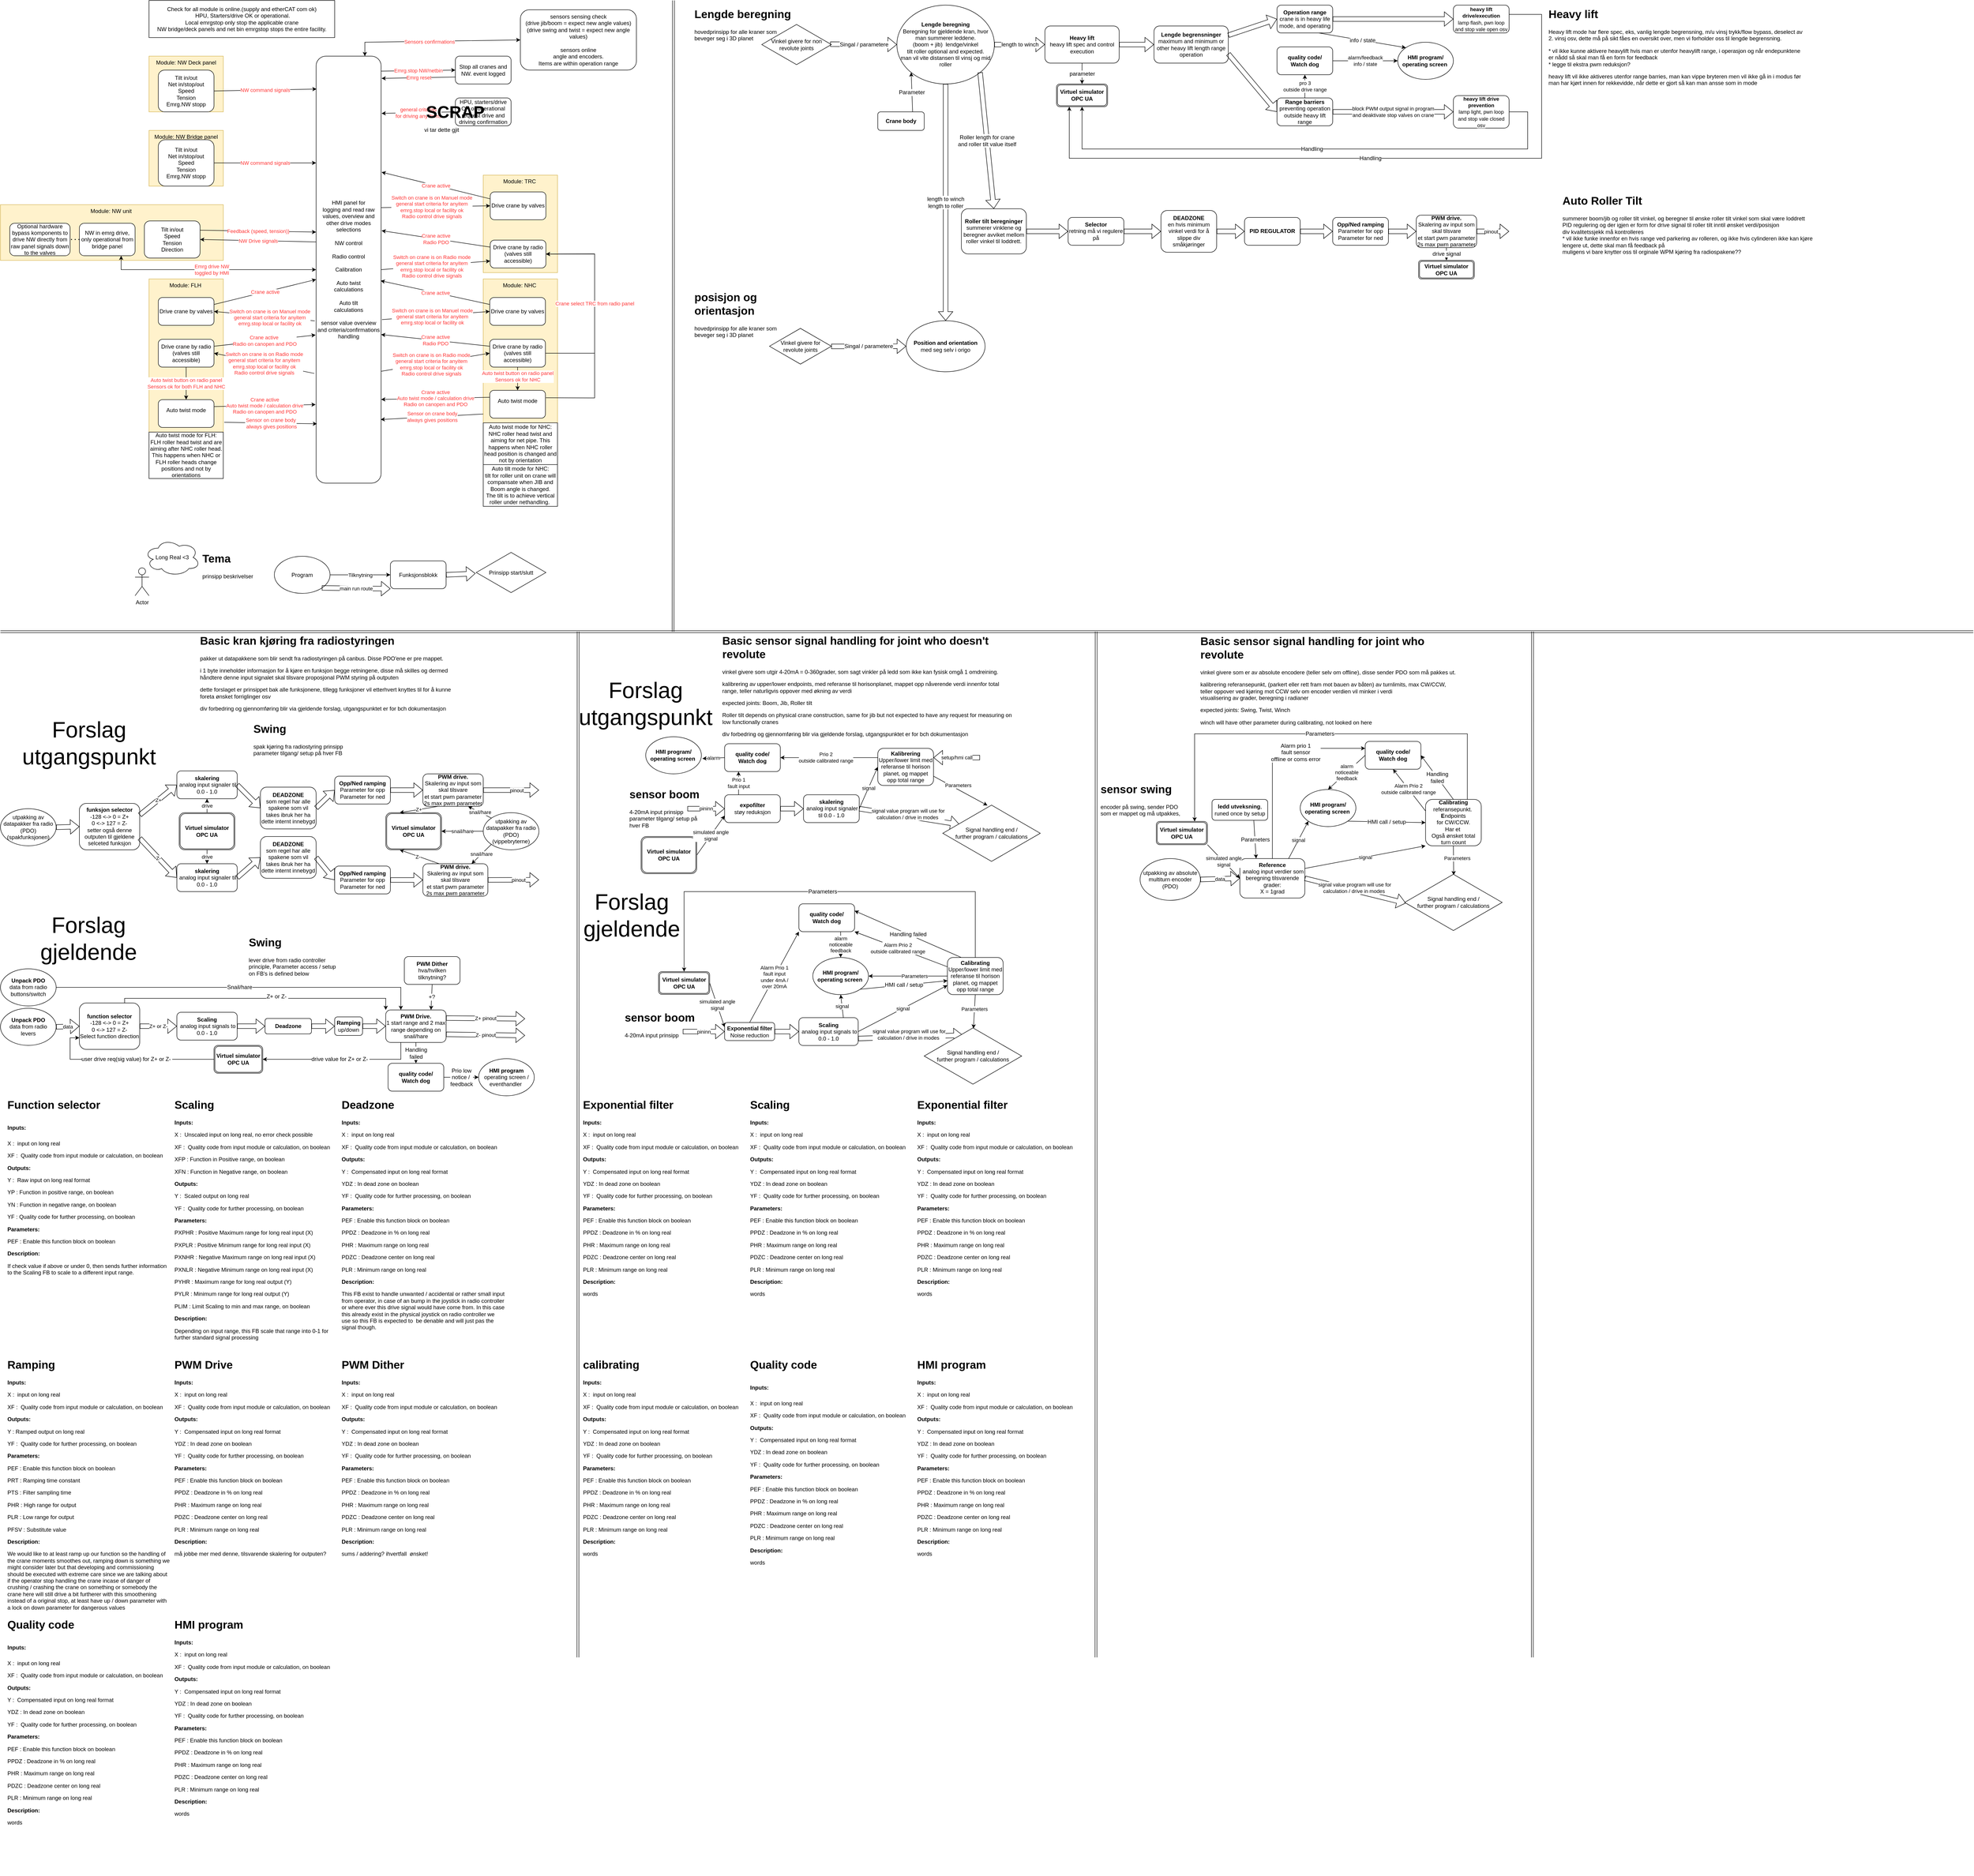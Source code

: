 <mxfile version="16.6.2" type="github">
  <diagram id="i3dqL916s062MHXm5JMA" name="Page-1">
    <mxGraphModel dx="3273" dy="1181" grid="1" gridSize="10" guides="1" tooltips="1" connect="1" arrows="1" fold="1" page="1" pageScale="1" pageWidth="850" pageHeight="1100" math="0" shadow="0">
      <root>
        <mxCell id="0" />
        <mxCell id="1" parent="0" />
        <mxCell id="tPOuBQZp9NRRLLhWcbRF-1" value="Module: TRC&amp;nbsp;" style="rounded=0;whiteSpace=wrap;html=1;labelBackgroundColor=none;labelBorderColor=none;verticalAlign=top;fillColor=#fff2cc;strokeColor=#d6b656;" parent="1" vertex="1">
          <mxGeometry x="190" y="376.36" width="160" height="210" as="geometry" />
        </mxCell>
        <mxCell id="tPOuBQZp9NRRLLhWcbRF-2" value="Module: NW unit&amp;nbsp;" style="rounded=0;whiteSpace=wrap;html=1;labelBackgroundColor=none;labelBorderColor=none;verticalAlign=top;fillColor=#fff2cc;strokeColor=#d6b656;" parent="1" vertex="1">
          <mxGeometry x="-850" y="440" width="480" height="120" as="geometry" />
        </mxCell>
        <mxCell id="tPOuBQZp9NRRLLhWcbRF-3" value="Module: NW Bridge panel" style="rounded=0;whiteSpace=wrap;html=1;labelBackgroundColor=none;labelBorderColor=none;verticalAlign=top;fillColor=#fff2cc;strokeColor=#d6b656;" parent="1" vertex="1">
          <mxGeometry x="-530" y="280" width="160" height="120" as="geometry" />
        </mxCell>
        <mxCell id="tPOuBQZp9NRRLLhWcbRF-4" value="Module: NW Deck panel" style="rounded=0;whiteSpace=wrap;html=1;labelBackgroundColor=none;labelBorderColor=none;verticalAlign=top;fillColor=#fff2cc;strokeColor=#d6b656;" parent="1" vertex="1">
          <mxGeometry x="-530" y="120" width="160" height="120" as="geometry" />
        </mxCell>
        <mxCell id="tPOuBQZp9NRRLLhWcbRF-5" value="HMI panel for&lt;br&gt;logging and read raw values, overview and other drive modes selections&lt;br&gt;&lt;br&gt;NW control&lt;br&gt;&lt;br&gt;Radio control&lt;br&gt;&lt;br&gt;Calibration&lt;br&gt;&lt;br&gt;Auto twist&lt;br&gt;calculations&lt;br&gt;&lt;br&gt;Auto tilt&lt;br&gt;calculations&lt;br&gt;&lt;br&gt;sensor value overview&lt;br&gt;and criteria/confirmations handling" style="rounded=1;whiteSpace=wrap;html=1;" parent="1" vertex="1">
          <mxGeometry x="-170" y="120" width="140" height="920" as="geometry" />
        </mxCell>
        <mxCell id="tPOuBQZp9NRRLLhWcbRF-6" value="&lt;font color=&quot;#ff3333&quot;&gt;Emrg.stop NW/netbin&lt;/font&gt;" style="endArrow=classic;html=1;rounded=0;exitX=1;exitY=0.122;exitDx=0;exitDy=0;entryX=0;entryY=0.5;entryDx=0;entryDy=0;exitPerimeter=0;" parent="1" target="tPOuBQZp9NRRLLhWcbRF-8" edge="1">
          <mxGeometry width="50" height="50" relative="1" as="geometry">
            <mxPoint x="-30" y="152.24" as="sourcePoint" />
            <mxPoint x="10" y="450" as="targetPoint" />
            <Array as="points" />
          </mxGeometry>
        </mxCell>
        <mxCell id="tPOuBQZp9NRRLLhWcbRF-7" value="NW in emrg drive, only operational from bridge panel" style="rounded=1;whiteSpace=wrap;html=1;" parent="1" vertex="1">
          <mxGeometry x="-680" y="480" width="120" height="70" as="geometry" />
        </mxCell>
        <mxCell id="tPOuBQZp9NRRLLhWcbRF-8" value="Stop all cranes and NW. event logged" style="rounded=1;whiteSpace=wrap;html=1;" parent="1" vertex="1">
          <mxGeometry x="130" y="120" width="120" height="60" as="geometry" />
        </mxCell>
        <mxCell id="tPOuBQZp9NRRLLhWcbRF-9" value="&lt;font color=&quot;#ff3333&quot;&gt;Emrg drive NW&lt;br&gt;toggled by HMI&lt;/font&gt;" style="endArrow=classic;startArrow=classic;html=1;rounded=0;exitX=0;exitY=0.5;exitDx=0;exitDy=0;entryX=0.75;entryY=1;entryDx=0;entryDy=0;" parent="1" source="tPOuBQZp9NRRLLhWcbRF-5" target="tPOuBQZp9NRRLLhWcbRF-7" edge="1">
          <mxGeometry width="50" height="50" relative="1" as="geometry">
            <mxPoint x="-130" y="99.56" as="sourcePoint" />
            <mxPoint x="-620" y="550" as="targetPoint" />
            <Array as="points">
              <mxPoint x="-590" y="580" />
            </Array>
          </mxGeometry>
        </mxCell>
        <mxCell id="tPOuBQZp9NRRLLhWcbRF-10" value="" style="endArrow=none;dashed=1;html=1;dashPattern=1 3;strokeWidth=2;rounded=0;exitX=0;exitY=0.5;exitDx=0;exitDy=0;" parent="1" source="tPOuBQZp9NRRLLhWcbRF-7" target="tPOuBQZp9NRRLLhWcbRF-11" edge="1">
          <mxGeometry width="50" height="50" relative="1" as="geometry">
            <mxPoint x="210" y="390" as="sourcePoint" />
            <mxPoint x="200" y="460" as="targetPoint" />
          </mxGeometry>
        </mxCell>
        <mxCell id="tPOuBQZp9NRRLLhWcbRF-11" value="Optional hardware bypass komponents to drive NW directly from raw panel signals down to the valves" style="rounded=1;whiteSpace=wrap;html=1;" parent="1" vertex="1">
          <mxGeometry x="-830" y="480" width="130" height="70" as="geometry" />
        </mxCell>
        <mxCell id="tPOuBQZp9NRRLLhWcbRF-12" value="Tilt in/out&lt;br&gt;Speed&lt;br&gt;Tension&lt;br&gt;Direction" style="rounded=1;whiteSpace=wrap;html=1;" parent="1" vertex="1">
          <mxGeometry x="-540" y="475" width="120" height="80" as="geometry" />
        </mxCell>
        <mxCell id="tPOuBQZp9NRRLLhWcbRF-13" value="Tilt in/out&lt;br&gt;Net in/stop/out&lt;br&gt;Speed&lt;br&gt;Tension&lt;br&gt;Emrg.NW stopp" style="rounded=1;whiteSpace=wrap;html=1;" parent="1" vertex="1">
          <mxGeometry x="-510" y="300" width="120" height="100" as="geometry" />
        </mxCell>
        <mxCell id="tPOuBQZp9NRRLLhWcbRF-14" value="Tilt in/out&lt;br&gt;Net in/stop/out&lt;br&gt;Speed&lt;br&gt;Tension&lt;br&gt;Emrg.NW stopp" style="rounded=1;whiteSpace=wrap;html=1;" parent="1" vertex="1">
          <mxGeometry x="-510" y="150" width="120" height="90" as="geometry" />
        </mxCell>
        <mxCell id="tPOuBQZp9NRRLLhWcbRF-15" value="HPU, starters/drive OK or operational&lt;br&gt;request drive and driving confirmation" style="rounded=1;whiteSpace=wrap;html=1;" parent="1" vertex="1">
          <mxGeometry x="130" y="210" width="120" height="60" as="geometry" />
        </mxCell>
        <mxCell id="tPOuBQZp9NRRLLhWcbRF-16" value="Check for all module is online.(supply and etherCAT com ok)&lt;br&gt;&amp;nbsp;HPU, Starters/drive OK or operational.&lt;br&gt;Local emrgstop only stop the applicable crane&lt;br&gt;NW bridge/deck panels and net bin emrgstop stops the entire facility." style="rounded=0;whiteSpace=wrap;html=1;" parent="1" vertex="1">
          <mxGeometry x="-530" width="400" height="80" as="geometry" />
        </mxCell>
        <mxCell id="tPOuBQZp9NRRLLhWcbRF-17" value="NW command signals" style="endArrow=classic;html=1;rounded=0;fontColor=#FF3333;exitX=1;exitY=0.5;exitDx=0;exitDy=0;entryX=0;entryY=0.25;entryDx=0;entryDy=0;" parent="1" source="tPOuBQZp9NRRLLhWcbRF-13" target="tPOuBQZp9NRRLLhWcbRF-5" edge="1">
          <mxGeometry width="50" height="50" relative="1" as="geometry">
            <mxPoint x="-310" y="370" as="sourcePoint" />
            <mxPoint x="-220" y="320" as="targetPoint" />
          </mxGeometry>
        </mxCell>
        <mxCell id="tPOuBQZp9NRRLLhWcbRF-18" value="NW command signals" style="endArrow=classic;html=1;rounded=0;fontColor=#FF3333;exitX=1;exitY=0.5;exitDx=0;exitDy=0;entryX=0.007;entryY=0.077;entryDx=0;entryDy=0;entryPerimeter=0;" parent="1" source="tPOuBQZp9NRRLLhWcbRF-14" target="tPOuBQZp9NRRLLhWcbRF-5" edge="1">
          <mxGeometry width="50" height="50" relative="1" as="geometry">
            <mxPoint x="-290" y="205" as="sourcePoint" />
            <mxPoint x="-240" y="155" as="targetPoint" />
          </mxGeometry>
        </mxCell>
        <mxCell id="tPOuBQZp9NRRLLhWcbRF-19" value="NW Drive signals" style="endArrow=classic;html=1;rounded=0;fontColor=#FF3333;exitX=0;exitY=0.435;exitDx=0;exitDy=0;entryX=1;entryY=0.5;entryDx=0;entryDy=0;exitPerimeter=0;" parent="1" source="tPOuBQZp9NRRLLhWcbRF-5" target="tPOuBQZp9NRRLLhWcbRF-12" edge="1">
          <mxGeometry width="50" height="50" relative="1" as="geometry">
            <mxPoint x="-435" y="640" as="sourcePoint" />
            <mxPoint x="-225" y="640" as="targetPoint" />
          </mxGeometry>
        </mxCell>
        <mxCell id="tPOuBQZp9NRRLLhWcbRF-20" value="Feedback (speed, tension))" style="endArrow=classic;html=1;rounded=0;fontColor=#FF3333;exitX=1;exitY=0.25;exitDx=0;exitDy=0;entryX=0;entryY=0.412;entryDx=0;entryDy=0;entryPerimeter=0;" parent="1" source="tPOuBQZp9NRRLLhWcbRF-12" target="tPOuBQZp9NRRLLhWcbRF-5" edge="1">
          <mxGeometry width="50" height="50" relative="1" as="geometry">
            <mxPoint x="-290" y="500" as="sourcePoint" />
            <mxPoint x="-240" y="450" as="targetPoint" />
          </mxGeometry>
        </mxCell>
        <mxCell id="tPOuBQZp9NRRLLhWcbRF-21" value="Emrg reset" style="endArrow=classic;html=1;rounded=0;fontColor=#FF3333;exitX=0;exitY=0.75;exitDx=0;exitDy=0;entryX=1.007;entryY=0.139;entryDx=0;entryDy=0;entryPerimeter=0;" parent="1" source="tPOuBQZp9NRRLLhWcbRF-8" edge="1">
          <mxGeometry width="50" height="50" relative="1" as="geometry">
            <mxPoint x="390" y="450" as="sourcePoint" />
            <mxPoint x="-29.02" y="167.88" as="targetPoint" />
          </mxGeometry>
        </mxCell>
        <mxCell id="tPOuBQZp9NRRLLhWcbRF-22" value="general criterias&lt;br&gt;for driving any items" style="endArrow=classic;startArrow=classic;html=1;rounded=0;fontColor=#FF3333;exitX=1.007;exitY=0.221;exitDx=0;exitDy=0;exitPerimeter=0;entryX=0;entryY=0.5;entryDx=0;entryDy=0;" parent="1" target="tPOuBQZp9NRRLLhWcbRF-15" edge="1">
          <mxGeometry width="50" height="50" relative="1" as="geometry">
            <mxPoint x="-29.02" y="243.32" as="sourcePoint" />
            <mxPoint x="180" y="310" as="targetPoint" />
          </mxGeometry>
        </mxCell>
        <mxCell id="tPOuBQZp9NRRLLhWcbRF-23" value="Module: FLH&amp;nbsp;" style="rounded=0;whiteSpace=wrap;html=1;labelBackgroundColor=none;labelBorderColor=none;verticalAlign=top;fillColor=#fff2cc;strokeColor=#d6b656;" parent="1" vertex="1">
          <mxGeometry x="-530" y="600" width="160" height="330" as="geometry" />
        </mxCell>
        <mxCell id="tPOuBQZp9NRRLLhWcbRF-24" value="&lt;font color=&quot;#000000&quot;&gt;Drive crane by valves&lt;/font&gt;" style="rounded=1;whiteSpace=wrap;html=1;labelBackgroundColor=none;labelBorderColor=none;fontColor=#FF3333;" parent="1" vertex="1">
          <mxGeometry x="-510" y="640" width="120" height="60" as="geometry" />
        </mxCell>
        <mxCell id="tPOuBQZp9NRRLLhWcbRF-25" value="" style="endArrow=classic;html=1;rounded=0;fontColor=#FF3333;entryX=1;entryY=0.5;entryDx=0;entryDy=0;exitX=-0.021;exitY=0.62;exitDx=0;exitDy=0;exitPerimeter=0;" parent="1" source="tPOuBQZp9NRRLLhWcbRF-5" target="tPOuBQZp9NRRLLhWcbRF-24" edge="1">
          <mxGeometry width="50" height="50" relative="1" as="geometry">
            <mxPoint x="-310" y="660" as="sourcePoint" />
            <mxPoint x="-260" y="610" as="targetPoint" />
          </mxGeometry>
        </mxCell>
        <mxCell id="tPOuBQZp9NRRLLhWcbRF-26" value="Switch on crane is on Manuel&amp;nbsp;mode&lt;br&gt;general start criteria for anyitem&lt;br&gt;emrg.stop local or facility ok" style="edgeLabel;html=1;align=center;verticalAlign=middle;resizable=0;points=[];fontColor=#FF3333;" parent="tPOuBQZp9NRRLLhWcbRF-25" vertex="1" connectable="0">
          <mxGeometry x="-0.211" relative="1" as="geometry">
            <mxPoint x="-12" as="offset" />
          </mxGeometry>
        </mxCell>
        <mxCell id="tPOuBQZp9NRRLLhWcbRF-27" value="&lt;font color=&quot;#ff3333&quot;&gt;Crane active&lt;br&gt;&lt;/font&gt;" style="endArrow=classic;html=1;rounded=0;fontColor=#000000;exitX=1;exitY=0.25;exitDx=0;exitDy=0;entryX=0;entryY=0.523;entryDx=0;entryDy=0;entryPerimeter=0;" parent="1" source="tPOuBQZp9NRRLLhWcbRF-24" target="tPOuBQZp9NRRLLhWcbRF-5" edge="1">
          <mxGeometry width="50" height="50" relative="1" as="geometry">
            <mxPoint x="390" y="510" as="sourcePoint" />
            <mxPoint x="440" y="460" as="targetPoint" />
          </mxGeometry>
        </mxCell>
        <mxCell id="tPOuBQZp9NRRLLhWcbRF-28" value="&lt;font color=&quot;#000000&quot;&gt;Drive crane by radio&lt;br&gt;(valves still accessible)&lt;br&gt;&lt;/font&gt;" style="rounded=1;whiteSpace=wrap;html=1;labelBackgroundColor=none;labelBorderColor=none;fontColor=#FF3333;" parent="1" vertex="1">
          <mxGeometry x="-510" y="730" width="120" height="60" as="geometry" />
        </mxCell>
        <mxCell id="tPOuBQZp9NRRLLhWcbRF-29" value="&lt;span style=&quot;color: rgb(255 , 51 , 51) ; font-family: &amp;#34;helvetica&amp;#34; ; font-size: 11px ; font-style: normal ; font-weight: 400 ; letter-spacing: normal ; text-align: center ; text-indent: 0px ; text-transform: none ; word-spacing: 0px ; background-color: rgb(255 , 255 , 255) ; display: inline ; float: none&quot;&gt;Switch on crane is on Radio mode&lt;/span&gt;&lt;br style=&quot;color: rgb(255 , 51 , 51) ; font-family: &amp;#34;helvetica&amp;#34; ; font-size: 11px ; font-style: normal ; font-weight: 400 ; letter-spacing: normal ; text-align: center ; text-indent: 0px ; text-transform: none ; word-spacing: 0px&quot;&gt;&lt;span style=&quot;color: rgb(255 , 51 , 51) ; font-family: &amp;#34;helvetica&amp;#34; ; font-size: 11px ; font-style: normal ; font-weight: 400 ; letter-spacing: normal ; text-align: center ; text-indent: 0px ; text-transform: none ; word-spacing: 0px ; background-color: rgb(255 , 255 , 255) ; display: inline ; float: none&quot;&gt;general start criteria for anyitem&lt;/span&gt;&lt;br style=&quot;color: rgb(255 , 51 , 51) ; font-family: &amp;#34;helvetica&amp;#34; ; font-size: 11px ; font-style: normal ; font-weight: 400 ; letter-spacing: normal ; text-align: center ; text-indent: 0px ; text-transform: none ; word-spacing: 0px&quot;&gt;&lt;span style=&quot;color: rgb(255 , 51 , 51) ; font-family: &amp;#34;helvetica&amp;#34; ; font-size: 11px ; font-style: normal ; font-weight: 400 ; letter-spacing: normal ; text-align: center ; text-indent: 0px ; text-transform: none ; word-spacing: 0px ; background-color: rgb(255 , 255 , 255) ; display: inline ; float: none&quot;&gt;emrg.stop local or facility ok&lt;br&gt;&lt;/span&gt;Radio control drive signals" style="endArrow=classic;html=1;rounded=0;fontColor=#FF3333;entryX=1;entryY=0.5;entryDx=0;entryDy=0;exitX=-0.029;exitY=0.743;exitDx=0;exitDy=0;exitPerimeter=0;" parent="1" source="tPOuBQZp9NRRLLhWcbRF-5" target="tPOuBQZp9NRRLLhWcbRF-28" edge="1">
          <mxGeometry width="50" height="50" relative="1" as="geometry">
            <mxPoint x="-200" y="750" as="sourcePoint" />
            <mxPoint x="440" y="440" as="targetPoint" />
          </mxGeometry>
        </mxCell>
        <mxCell id="tPOuBQZp9NRRLLhWcbRF-30" value="&lt;font color=&quot;#ff3333&quot;&gt;Crane active&amp;nbsp;&lt;br&gt;&lt;/font&gt;&lt;span style=&quot;color: rgb(255 , 51 , 51)&quot;&gt;Radio on canopen and&lt;/span&gt;&lt;font color=&quot;#ff3333&quot;&gt;&amp;nbsp;PDO&lt;br&gt;&lt;/font&gt;" style="endArrow=classic;html=1;rounded=0;fontColor=#000000;exitX=1;exitY=0.25;exitDx=0;exitDy=0;entryX=-0.007;entryY=0.653;entryDx=0;entryDy=0;entryPerimeter=0;" parent="1" source="tPOuBQZp9NRRLLhWcbRF-28" target="tPOuBQZp9NRRLLhWcbRF-5" edge="1">
          <mxGeometry width="50" height="50" relative="1" as="geometry">
            <mxPoint x="390" y="480" as="sourcePoint" />
            <mxPoint x="440" y="430" as="targetPoint" />
          </mxGeometry>
        </mxCell>
        <mxCell id="tPOuBQZp9NRRLLhWcbRF-31" value="&lt;font color=&quot;#000000&quot;&gt;Auto twist mode&lt;br&gt;&lt;br&gt;&lt;/font&gt;" style="rounded=1;whiteSpace=wrap;html=1;labelBackgroundColor=none;labelBorderColor=none;fontColor=#FF3333;" parent="1" vertex="1">
          <mxGeometry x="-510" y="860" width="120" height="60" as="geometry" />
        </mxCell>
        <mxCell id="tPOuBQZp9NRRLLhWcbRF-32" value="Auto twist button on radio panel&lt;br&gt;Sensors ok for both FLH and NHC" style="endArrow=classic;html=1;rounded=0;fontColor=#FF3333;exitX=0.5;exitY=1;exitDx=0;exitDy=0;entryX=0.5;entryY=0;entryDx=0;entryDy=0;" parent="1" source="tPOuBQZp9NRRLLhWcbRF-28" target="tPOuBQZp9NRRLLhWcbRF-31" edge="1">
          <mxGeometry width="50" height="50" relative="1" as="geometry">
            <mxPoint x="390" y="570" as="sourcePoint" />
            <mxPoint x="440" y="520" as="targetPoint" />
          </mxGeometry>
        </mxCell>
        <mxCell id="tPOuBQZp9NRRLLhWcbRF-33" value="&lt;font color=&quot;#000000&quot;&gt;Auto twist mode for FLH:&lt;br&gt;FLH roller head twist and are aiming after NHC roller head. This happens when NHC or FLH roller heads change positions and not by orientations&lt;br&gt;&lt;/font&gt;" style="rounded=0;whiteSpace=wrap;html=1;labelBackgroundColor=none;labelBorderColor=none;fontColor=#FF3333;" parent="1" vertex="1">
          <mxGeometry x="-530" y="930" width="160" height="100" as="geometry" />
        </mxCell>
        <mxCell id="tPOuBQZp9NRRLLhWcbRF-34" value="&lt;font color=&quot;#ff3333&quot;&gt;Crane active&lt;br&gt;Auto twist mode / calculation drive&lt;br&gt;Radio on canopen and PDO&lt;br&gt;&lt;/font&gt;" style="endArrow=classic;html=1;rounded=0;fontColor=#000000;exitX=1;exitY=0.25;exitDx=0;exitDy=0;entryX=-0.007;entryY=0.816;entryDx=0;entryDy=0;entryPerimeter=0;" parent="1" source="tPOuBQZp9NRRLLhWcbRF-31" target="tPOuBQZp9NRRLLhWcbRF-5" edge="1">
          <mxGeometry width="50" height="50" relative="1" as="geometry">
            <mxPoint x="-290" y="910" as="sourcePoint" />
            <mxPoint x="-240" y="860" as="targetPoint" />
          </mxGeometry>
        </mxCell>
        <mxCell id="tPOuBQZp9NRRLLhWcbRF-35" value="Module: NHC&amp;nbsp;" style="rounded=0;whiteSpace=wrap;html=1;labelBackgroundColor=none;labelBorderColor=none;verticalAlign=top;fillColor=#fff2cc;strokeColor=#d6b656;" parent="1" vertex="1">
          <mxGeometry x="190" y="600" width="160" height="310" as="geometry" />
        </mxCell>
        <mxCell id="tPOuBQZp9NRRLLhWcbRF-36" value="&lt;font color=&quot;#000000&quot;&gt;Drive crane by valves&lt;/font&gt;" style="rounded=1;whiteSpace=wrap;html=1;labelBackgroundColor=none;labelBorderColor=none;fontColor=#FF3333;" parent="1" vertex="1">
          <mxGeometry x="204.02" y="640" width="120" height="60" as="geometry" />
        </mxCell>
        <mxCell id="tPOuBQZp9NRRLLhWcbRF-37" value="&lt;font color=&quot;#ff3333&quot;&gt;Crane active&lt;br&gt;&lt;/font&gt;" style="endArrow=classic;html=1;rounded=0;fontColor=#000000;exitX=0;exitY=0.25;exitDx=0;exitDy=0;entryX=0.993;entryY=0.526;entryDx=0;entryDy=0;entryPerimeter=0;" parent="1" source="tPOuBQZp9NRRLLhWcbRF-36" target="tPOuBQZp9NRRLLhWcbRF-5" edge="1">
          <mxGeometry width="50" height="50" relative="1" as="geometry">
            <mxPoint x="79.02" y="573.84" as="sourcePoint" />
            <mxPoint x="40" y="602.08" as="targetPoint" />
          </mxGeometry>
        </mxCell>
        <mxCell id="tPOuBQZp9NRRLLhWcbRF-38" value="" style="endArrow=classic;html=1;rounded=0;fontColor=#FF3333;entryX=0;entryY=0.5;entryDx=0;entryDy=0;exitX=1.014;exitY=0.617;exitDx=0;exitDy=0;exitPerimeter=0;" parent="1" source="tPOuBQZp9NRRLLhWcbRF-5" target="tPOuBQZp9NRRLLhWcbRF-36" edge="1">
          <mxGeometry width="50" height="50" relative="1" as="geometry">
            <mxPoint x="51.96" y="680.28" as="sourcePoint" />
            <mxPoint x="90" y="740" as="targetPoint" />
          </mxGeometry>
        </mxCell>
        <mxCell id="tPOuBQZp9NRRLLhWcbRF-39" value="Switch on crane is on Manuel&amp;nbsp;mode&lt;br&gt;general start criteria for anyitem&lt;br&gt;emrg.stop local or facility ok" style="edgeLabel;html=1;align=center;verticalAlign=middle;resizable=0;points=[];fontColor=#FF3333;" parent="tPOuBQZp9NRRLLhWcbRF-38" vertex="1" connectable="0">
          <mxGeometry x="-0.211" relative="1" as="geometry">
            <mxPoint x="16" as="offset" />
          </mxGeometry>
        </mxCell>
        <mxCell id="tPOuBQZp9NRRLLhWcbRF-40" value="&lt;font color=&quot;#000000&quot;&gt;Drive crane by radio&lt;br&gt;(valves still accessible)&lt;br&gt;&lt;/font&gt;" style="rounded=1;whiteSpace=wrap;html=1;labelBackgroundColor=none;labelBorderColor=none;fontColor=#FF3333;" parent="1" vertex="1">
          <mxGeometry x="204.02" y="730" width="120" height="60" as="geometry" />
        </mxCell>
        <mxCell id="tPOuBQZp9NRRLLhWcbRF-41" value="&lt;font color=&quot;#ff3333&quot;&gt;Crane active&lt;br&gt;Radio PDO&lt;br&gt;&lt;/font&gt;" style="endArrow=classic;html=1;rounded=0;fontColor=#000000;exitX=0;exitY=0.25;exitDx=0;exitDy=0;entryX=1;entryY=0.652;entryDx=0;entryDy=0;entryPerimeter=0;" parent="1" source="tPOuBQZp9NRRLLhWcbRF-40" target="tPOuBQZp9NRRLLhWcbRF-5" edge="1">
          <mxGeometry width="50" height="50" relative="1" as="geometry">
            <mxPoint x="235" y="841.08" as="sourcePoint" />
            <mxPoint y="790.0" as="targetPoint" />
          </mxGeometry>
        </mxCell>
        <mxCell id="tPOuBQZp9NRRLLhWcbRF-42" value="" style="endArrow=classic;html=1;rounded=0;fontColor=#FF3333;entryX=0;entryY=0.5;entryDx=0;entryDy=0;exitX=1;exitY=0.738;exitDx=0;exitDy=0;exitPerimeter=0;" parent="1" source="tPOuBQZp9NRRLLhWcbRF-5" target="tPOuBQZp9NRRLLhWcbRF-40" edge="1">
          <mxGeometry width="50" height="50" relative="1" as="geometry">
            <mxPoint x="10" y="797.64" as="sourcePoint" />
            <mxPoint x="242.06" y="780" as="targetPoint" />
          </mxGeometry>
        </mxCell>
        <mxCell id="tPOuBQZp9NRRLLhWcbRF-43" value="Switch on crane is on Radio mode&lt;br&gt;general start criteria for anyitem&lt;br&gt;emrg.stop local or facility ok&lt;br&gt;Radio control drive signals" style="edgeLabel;html=1;align=center;verticalAlign=middle;resizable=0;points=[];fontColor=#FF3333;" parent="tPOuBQZp9NRRLLhWcbRF-42" vertex="1" connectable="0">
          <mxGeometry x="-0.211" relative="1" as="geometry">
            <mxPoint x="16" as="offset" />
          </mxGeometry>
        </mxCell>
        <mxCell id="tPOuBQZp9NRRLLhWcbRF-44" value="&lt;font color=&quot;#000000&quot;&gt;Auto twist mode&lt;br&gt;&lt;br&gt;&lt;/font&gt;" style="rounded=1;whiteSpace=wrap;html=1;labelBackgroundColor=none;labelBorderColor=none;fontColor=#FF3333;" parent="1" vertex="1">
          <mxGeometry x="204.02" y="840" width="120" height="60" as="geometry" />
        </mxCell>
        <mxCell id="tPOuBQZp9NRRLLhWcbRF-45" value="&lt;font color=&quot;#ff3333&quot;&gt;Crane active&lt;br&gt;Auto twist mode / calculation drive&lt;br&gt;Radio on canopen and PDO&lt;br&gt;&lt;/font&gt;" style="endArrow=classic;html=1;rounded=0;fontColor=#000000;exitX=0;exitY=0.25;exitDx=0;exitDy=0;entryX=1;entryY=0.804;entryDx=0;entryDy=0;entryPerimeter=0;" parent="1" source="tPOuBQZp9NRRLLhWcbRF-44" target="tPOuBQZp9NRRLLhWcbRF-5" edge="1">
          <mxGeometry width="50" height="50" relative="1" as="geometry">
            <mxPoint x="30.98" y="924.28" as="sourcePoint" />
            <mxPoint x="250" y="920.0" as="targetPoint" />
          </mxGeometry>
        </mxCell>
        <mxCell id="tPOuBQZp9NRRLLhWcbRF-46" value="Auto twist button on radio panel&lt;br&gt;Sensors ok for NHC" style="endArrow=classic;html=1;rounded=0;fontColor=#FF3333;exitX=0.5;exitY=1;exitDx=0;exitDy=0;entryX=0.5;entryY=0;entryDx=0;entryDy=0;" parent="1" source="tPOuBQZp9NRRLLhWcbRF-40" target="tPOuBQZp9NRRLLhWcbRF-44" edge="1">
          <mxGeometry x="-0.2" width="50" height="50" relative="1" as="geometry">
            <mxPoint x="460" y="780" as="sourcePoint" />
            <mxPoint x="460" y="850" as="targetPoint" />
            <mxPoint as="offset" />
          </mxGeometry>
        </mxCell>
        <mxCell id="tPOuBQZp9NRRLLhWcbRF-47" value="&lt;font color=&quot;#000000&quot;&gt;Auto twist mode for NHC:&lt;br&gt;NHC roller head twist and aiming for net pipe. This happens&amp;nbsp;when NHC roller head position is changed and not by orientation&lt;br&gt;&lt;/font&gt;" style="rounded=0;whiteSpace=wrap;html=1;labelBackgroundColor=none;labelBorderColor=none;fontColor=#FF3333;" parent="1" vertex="1">
          <mxGeometry x="190" y="910" width="160" height="90" as="geometry" />
        </mxCell>
        <mxCell id="tPOuBQZp9NRRLLhWcbRF-48" value="&lt;font color=&quot;#000000&quot;&gt;Auto tilt mode for NHC:&lt;br&gt;tilt for roller unit on crane will compansate when JIB and Boom angle is changed.&lt;br&gt;The tilt is to achieve vertical roller under nethandling.&amp;nbsp;&lt;br&gt;&lt;/font&gt;" style="rounded=0;whiteSpace=wrap;html=1;labelBackgroundColor=none;labelBorderColor=none;fontColor=#FF3333;" parent="1" vertex="1">
          <mxGeometry x="190" y="1000" width="160" height="90" as="geometry" />
        </mxCell>
        <mxCell id="tPOuBQZp9NRRLLhWcbRF-49" value="&lt;font color=&quot;#ff3333&quot;&gt;Crane active&lt;br&gt;&lt;/font&gt;" style="endArrow=classic;html=1;rounded=0;fontColor=#000000;exitX=0;exitY=0.25;exitDx=0;exitDy=0;entryX=1.007;entryY=0.167;entryDx=0;entryDy=0;entryPerimeter=0;" parent="1" edge="1">
          <mxGeometry width="50" height="50" relative="1" as="geometry">
            <mxPoint x="205" y="427.44" as="sourcePoint" />
            <mxPoint x="-29.02" y="370.0" as="targetPoint" />
          </mxGeometry>
        </mxCell>
        <mxCell id="tPOuBQZp9NRRLLhWcbRF-50" value="" style="endArrow=classic;html=1;rounded=0;fontColor=#FF3333;entryX=0;entryY=0.5;entryDx=0;entryDy=0;exitX=1;exitY=0.25;exitDx=0;exitDy=0;" parent="1" edge="1">
          <mxGeometry width="50" height="50" relative="1" as="geometry">
            <mxPoint x="-30" y="446.36" as="sourcePoint" />
            <mxPoint x="205" y="442.44" as="targetPoint" />
          </mxGeometry>
        </mxCell>
        <mxCell id="tPOuBQZp9NRRLLhWcbRF-51" value="Switch on crane is on Manuel&amp;nbsp;mode&lt;br&gt;general start criteria for anyitem&lt;br&gt;emrg.stop local or facility ok&lt;br&gt;Radio control drive signals" style="edgeLabel;html=1;align=center;verticalAlign=middle;resizable=0;points=[];fontColor=#FF3333;" parent="tPOuBQZp9NRRLLhWcbRF-50" vertex="1" connectable="0">
          <mxGeometry x="-0.211" relative="1" as="geometry">
            <mxPoint x="16" as="offset" />
          </mxGeometry>
        </mxCell>
        <mxCell id="tPOuBQZp9NRRLLhWcbRF-52" value="&lt;font color=&quot;#ff3333&quot;&gt;Crane active&lt;br&gt;Radio PDO&lt;br&gt;&lt;/font&gt;" style="endArrow=classic;html=1;rounded=0;fontColor=#000000;exitX=0;exitY=0.25;exitDx=0;exitDy=0;entryX=1.007;entryY=0.304;entryDx=0;entryDy=0;entryPerimeter=0;" parent="1" edge="1">
          <mxGeometry width="50" height="50" relative="1" as="geometry">
            <mxPoint x="205" y="531.36" as="sourcePoint" />
            <mxPoint x="-29.02" y="496.04" as="targetPoint" />
          </mxGeometry>
        </mxCell>
        <mxCell id="tPOuBQZp9NRRLLhWcbRF-53" value="&lt;font color=&quot;#000000&quot;&gt;Drive crane by radio&lt;br&gt;(valves still accessible)&lt;br&gt;&lt;/font&gt;" style="rounded=1;whiteSpace=wrap;html=1;labelBackgroundColor=none;labelBorderColor=none;fontColor=#FF3333;" parent="1" vertex="1">
          <mxGeometry x="205" y="516.36" width="120" height="60" as="geometry" />
        </mxCell>
        <mxCell id="tPOuBQZp9NRRLLhWcbRF-54" value="&lt;font color=&quot;#000000&quot;&gt;Drive crane by valves&lt;/font&gt;" style="rounded=1;whiteSpace=wrap;html=1;labelBackgroundColor=none;labelBorderColor=none;fontColor=#FF3333;" parent="1" vertex="1">
          <mxGeometry x="205" y="412.44" width="120" height="60" as="geometry" />
        </mxCell>
        <mxCell id="tPOuBQZp9NRRLLhWcbRF-55" value="" style="endArrow=classic;html=1;rounded=0;fontColor=#FF3333;entryX=1;entryY=0.5;entryDx=0;entryDy=0;" parent="1" target="tPOuBQZp9NRRLLhWcbRF-53" edge="1">
          <mxGeometry width="50" height="50" relative="1" as="geometry">
            <mxPoint x="325" y="856" as="sourcePoint" />
            <mxPoint x="430" y="546.36" as="targetPoint" />
            <Array as="points">
              <mxPoint x="430" y="856.36" />
              <mxPoint x="430" y="546.36" />
            </Array>
          </mxGeometry>
        </mxCell>
        <mxCell id="tPOuBQZp9NRRLLhWcbRF-56" value="Crane select TRC from radio panel" style="endArrow=classic;html=1;rounded=0;fontColor=#FF3333;entryX=1;entryY=0.5;entryDx=0;entryDy=0;exitX=1;exitY=0.5;exitDx=0;exitDy=0;" parent="1" source="tPOuBQZp9NRRLLhWcbRF-40" target="tPOuBQZp9NRRLLhWcbRF-53" edge="1">
          <mxGeometry width="50" height="50" relative="1" as="geometry">
            <mxPoint x="370" y="769.64" as="sourcePoint" />
            <mxPoint x="370" y="460.0" as="targetPoint" />
            <Array as="points">
              <mxPoint x="430" y="760" />
              <mxPoint x="430" y="546" />
            </Array>
          </mxGeometry>
        </mxCell>
        <mxCell id="tPOuBQZp9NRRLLhWcbRF-57" value="" style="endArrow=classic;html=1;rounded=0;fontColor=#FF3333;entryX=0;entryY=0.75;entryDx=0;entryDy=0;exitX=1;exitY=0.5;exitDx=0;exitDy=0;" parent="1" source="tPOuBQZp9NRRLLhWcbRF-5" target="tPOuBQZp9NRRLLhWcbRF-53" edge="1">
          <mxGeometry width="50" height="50" relative="1" as="geometry">
            <mxPoint x="60" y="565.84" as="sourcePoint" />
            <mxPoint x="294.02" y="526.88" as="targetPoint" />
          </mxGeometry>
        </mxCell>
        <mxCell id="tPOuBQZp9NRRLLhWcbRF-58" value="Switch on crane is on Radio mode&lt;br&gt;general start criteria for anyitem&lt;br&gt;emrg.stop local or facility ok&lt;br&gt;Radio control drive signals" style="edgeLabel;html=1;align=center;verticalAlign=middle;resizable=0;points=[];fontColor=#FF3333;" parent="tPOuBQZp9NRRLLhWcbRF-57" vertex="1" connectable="0">
          <mxGeometry x="-0.211" relative="1" as="geometry">
            <mxPoint x="16" as="offset" />
          </mxGeometry>
        </mxCell>
        <mxCell id="tPOuBQZp9NRRLLhWcbRF-59" value="&lt;font color=&quot;#000000&quot;&gt;sensors sensing check&lt;br&gt;(drive jib/boom = expect new angle values)&lt;br&gt;(drive swing and twist = expect new angle values)&lt;br&gt;&lt;br&gt;&lt;/font&gt;&lt;span style=&quot;color: rgb(0 , 0 , 0)&quot;&gt;sensors online&lt;/span&gt;&lt;br style=&quot;color: rgb(0 , 0 , 0)&quot;&gt;&lt;span style=&quot;color: rgb(0 , 0 , 0)&quot;&gt;angle and encoders.&lt;/span&gt;&lt;br style=&quot;color: rgb(0 , 0 , 0)&quot;&gt;&lt;span style=&quot;color: rgb(0 , 0 , 0)&quot;&gt;Items are within operation range&lt;/span&gt;&lt;font color=&quot;#000000&quot;&gt;&lt;br&gt;&lt;/font&gt;" style="rounded=1;whiteSpace=wrap;html=1;labelBackgroundColor=none;labelBorderColor=none;fontColor=#FF3333;" parent="1" vertex="1">
          <mxGeometry x="270" y="20" width="250" height="130" as="geometry" />
        </mxCell>
        <mxCell id="tPOuBQZp9NRRLLhWcbRF-60" value="Sensor on crane body&lt;br&gt;&amp;nbsp;always gives positions" style="endArrow=classic;html=1;rounded=0;fontColor=#FF3333;exitX=1.013;exitY=0.936;exitDx=0;exitDy=0;exitPerimeter=0;entryX=0.014;entryY=0.861;entryDx=0;entryDy=0;entryPerimeter=0;" parent="1" source="tPOuBQZp9NRRLLhWcbRF-23" target="tPOuBQZp9NRRLLhWcbRF-5" edge="1">
          <mxGeometry width="50" height="50" relative="1" as="geometry">
            <mxPoint x="-280" y="940" as="sourcePoint" />
            <mxPoint x="-230" y="890" as="targetPoint" />
          </mxGeometry>
        </mxCell>
        <mxCell id="tPOuBQZp9NRRLLhWcbRF-61" value="&lt;font color=&quot;#ff3333&quot;&gt;Sensor on crane body&lt;br&gt;always gives positions&lt;br&gt;&lt;/font&gt;" style="endArrow=classic;html=1;rounded=0;fontColor=#000000;exitX=0;exitY=0.939;exitDx=0;exitDy=0;entryX=0.993;entryY=0.851;entryDx=0;entryDy=0;entryPerimeter=0;exitPerimeter=0;" parent="1" source="tPOuBQZp9NRRLLhWcbRF-35" target="tPOuBQZp9NRRLLhWcbRF-5" edge="1">
          <mxGeometry width="50" height="50" relative="1" as="geometry">
            <mxPoint x="214.02" y="865" as="sourcePoint" />
            <mxPoint x="-20" y="869.68" as="targetPoint" />
          </mxGeometry>
        </mxCell>
        <mxCell id="tPOuBQZp9NRRLLhWcbRF-62" value="" style="endArrow=classic;startArrow=classic;html=1;rounded=0;fontColor=#FF3333;exitX=0.75;exitY=0;exitDx=0;exitDy=0;entryX=0;entryY=0.5;entryDx=0;entryDy=0;" parent="1" source="tPOuBQZp9NRRLLhWcbRF-5" target="tPOuBQZp9NRRLLhWcbRF-59" edge="1">
          <mxGeometry width="50" height="50" relative="1" as="geometry">
            <mxPoint x="190" y="340" as="sourcePoint" />
            <mxPoint x="240" y="290" as="targetPoint" />
            <Array as="points">
              <mxPoint x="-65" y="90" />
            </Array>
          </mxGeometry>
        </mxCell>
        <mxCell id="tPOuBQZp9NRRLLhWcbRF-63" value="Sensors confirmations" style="edgeLabel;html=1;align=center;verticalAlign=middle;resizable=0;points=[];fontColor=#FF3333;" parent="tPOuBQZp9NRRLLhWcbRF-62" vertex="1" connectable="0">
          <mxGeometry x="-0.076" y="-1" relative="1" as="geometry">
            <mxPoint as="offset" />
          </mxGeometry>
        </mxCell>
        <mxCell id="n_Epf15kypgvmBv_eyfg-1" value="utpakking av datapakker fra radio (PDO)(spakfunksjonen)" style="ellipse;whiteSpace=wrap;html=1;" parent="1" vertex="1">
          <mxGeometry x="-850" y="1741.36" width="120" height="80" as="geometry" />
        </mxCell>
        <mxCell id="n_Epf15kypgvmBv_eyfg-3" value="&lt;b&gt;skalering&lt;br&gt;&lt;/b&gt;&amp;nbsp;analog input signaler til 0.0 - 1.0" style="rounded=1;whiteSpace=wrap;html=1;" parent="1" vertex="1">
          <mxGeometry x="-470" y="1660" width="130" height="60" as="geometry" />
        </mxCell>
        <mxCell id="n_Epf15kypgvmBv_eyfg-4" value="&lt;b&gt;PWM drive.&lt;/b&gt;&lt;br&gt;Skalering av input som skal tilsvare&lt;br&gt;et start pwm parameter&lt;br&gt;2s max pwm parameter" style="rounded=1;whiteSpace=wrap;html=1;" parent="1" vertex="1">
          <mxGeometry x="60" y="1666.36" width="130" height="70" as="geometry" />
        </mxCell>
        <mxCell id="n_Epf15kypgvmBv_eyfg-13" value="&lt;b&gt;funksjon selector&lt;/b&gt;&lt;br&gt;-128 &amp;lt;-&amp;gt; 0 = Z+&lt;br&gt;0 &amp;lt;-&amp;gt; 127 = Z-&lt;br&gt;setter også denne outputen til gjeldene selceted funksjon" style="rounded=1;whiteSpace=wrap;html=1;" parent="1" vertex="1">
          <mxGeometry x="-680" y="1730" width="130" height="100" as="geometry" />
        </mxCell>
        <mxCell id="CfgRg5aXCrRDhNuQEp0G-3" value="&lt;b&gt;Opp/Ned ramping&lt;/b&gt;&lt;br&gt;Parameter for opp&lt;br&gt;Parameter for ned" style="rounded=1;whiteSpace=wrap;html=1;" parent="1" vertex="1">
          <mxGeometry x="-130" y="1671.36" width="120" height="60" as="geometry" />
        </mxCell>
        <mxCell id="CfgRg5aXCrRDhNuQEp0G-7" value="&lt;b&gt;Virtuel simulator&lt;br&gt;OPC UA&lt;/b&gt;" style="shape=ext;double=1;rounded=1;whiteSpace=wrap;html=1;" parent="1" vertex="1">
          <mxGeometry x="-20" y="1750" width="120" height="80" as="geometry" />
        </mxCell>
        <mxCell id="CfgRg5aXCrRDhNuQEp0G-8" value="utpakking av datapakker fra radio (PDO) (vippebryterne)" style="ellipse;whiteSpace=wrap;html=1;" parent="1" vertex="1">
          <mxGeometry x="190" y="1750" width="120" height="80" as="geometry" />
        </mxCell>
        <mxCell id="CfgRg5aXCrRDhNuQEp0G-13" value="&lt;b&gt;skalering&lt;br&gt;&lt;/b&gt;&amp;nbsp;analog input signaler til 0.0 - 1.0" style="rounded=1;whiteSpace=wrap;html=1;" parent="1" vertex="1">
          <mxGeometry x="-470" y="1860" width="130" height="60" as="geometry" />
        </mxCell>
        <mxCell id="CfgRg5aXCrRDhNuQEp0G-14" value="&lt;b&gt;PWM drive.&lt;br&gt;&lt;/b&gt;Skalering av input som skal tilsvare&lt;br&gt;et start pwm parameter&lt;br&gt;2s max pwm parameter" style="rounded=1;whiteSpace=wrap;html=1;" parent="1" vertex="1">
          <mxGeometry x="60" y="1860" width="140" height="70" as="geometry" />
        </mxCell>
        <mxCell id="CfgRg5aXCrRDhNuQEp0G-17" value="&lt;b&gt;Opp/Ned ramping&lt;/b&gt;&lt;br&gt;Parameter for opp&lt;br&gt;Parameter for ned" style="rounded=1;whiteSpace=wrap;html=1;" parent="1" vertex="1">
          <mxGeometry x="-130" y="1865" width="120" height="60" as="geometry" />
        </mxCell>
        <mxCell id="CfgRg5aXCrRDhNuQEp0G-20" value="Z+" style="endArrow=classic;html=1;rounded=0;exitX=0.25;exitY=1;exitDx=0;exitDy=0;entryX=0.25;entryY=0;entryDx=0;entryDy=0;" parent="1" source="n_Epf15kypgvmBv_eyfg-4" target="CfgRg5aXCrRDhNuQEp0G-7" edge="1">
          <mxGeometry width="50" height="50" relative="1" as="geometry">
            <mxPoint x="-240" y="2070" as="sourcePoint" />
            <mxPoint x="-190" y="2020" as="targetPoint" />
          </mxGeometry>
        </mxCell>
        <mxCell id="CfgRg5aXCrRDhNuQEp0G-21" value="Z-" style="endArrow=classic;html=1;rounded=0;exitX=0.25;exitY=0;exitDx=0;exitDy=0;entryX=0.25;entryY=1;entryDx=0;entryDy=0;" parent="1" source="CfgRg5aXCrRDhNuQEp0G-14" target="CfgRg5aXCrRDhNuQEp0G-7" edge="1">
          <mxGeometry x="0.07" y="1" width="50" height="50" relative="1" as="geometry">
            <mxPoint y="1750" as="sourcePoint" />
            <mxPoint x="20" y="1650" as="targetPoint" />
            <Array as="points" />
            <mxPoint as="offset" />
          </mxGeometry>
        </mxCell>
        <mxCell id="CfgRg5aXCrRDhNuQEp0G-23" value="&lt;b&gt;DEADZONE&lt;/b&gt;&lt;br&gt;som regel har alle spakene som vil takes ibruk her ha dette internt innebygd" style="rounded=1;whiteSpace=wrap;html=1;" parent="1" vertex="1">
          <mxGeometry x="-290" y="1801.36" width="120" height="90" as="geometry" />
        </mxCell>
        <mxCell id="CfgRg5aXCrRDhNuQEp0G-24" value="" style="shape=flexArrow;endArrow=classic;html=1;rounded=0;exitX=1;exitY=0.5;exitDx=0;exitDy=0;" parent="1" source="n_Epf15kypgvmBv_eyfg-4" edge="1">
          <mxGeometry width="50" height="50" relative="1" as="geometry">
            <mxPoint x="260" y="1736.36" as="sourcePoint" />
            <mxPoint x="310" y="1701.36" as="targetPoint" />
            <Array as="points" />
          </mxGeometry>
        </mxCell>
        <mxCell id="CfgRg5aXCrRDhNuQEp0G-25" value="pinout&lt;br&gt;" style="edgeLabel;html=1;align=center;verticalAlign=middle;resizable=0;points=[];" parent="CfgRg5aXCrRDhNuQEp0G-24" vertex="1" connectable="0">
          <mxGeometry x="0.2" y="-6" relative="1" as="geometry">
            <mxPoint y="-6" as="offset" />
          </mxGeometry>
        </mxCell>
        <mxCell id="CfgRg5aXCrRDhNuQEp0G-26" value="" style="shape=flexArrow;endArrow=classic;html=1;rounded=0;" parent="1" source="CfgRg5aXCrRDhNuQEp0G-14" edge="1">
          <mxGeometry width="50" height="50" relative="1" as="geometry">
            <mxPoint x="210" y="1888.14" as="sourcePoint" />
            <mxPoint x="310" y="1894.64" as="targetPoint" />
            <Array as="points" />
          </mxGeometry>
        </mxCell>
        <mxCell id="CfgRg5aXCrRDhNuQEp0G-27" value="pinout&lt;br&gt;" style="edgeLabel;html=1;align=center;verticalAlign=middle;resizable=0;points=[];" parent="CfgRg5aXCrRDhNuQEp0G-26" vertex="1" connectable="0">
          <mxGeometry x="0.2" y="-6" relative="1" as="geometry">
            <mxPoint y="-6" as="offset" />
          </mxGeometry>
        </mxCell>
        <mxCell id="CfgRg5aXCrRDhNuQEp0G-32" value="&lt;h1&gt;Swing&lt;/h1&gt;&lt;span style=&quot;text-align: center&quot;&gt;spak kjøring fra radiostyring prinsipp&lt;br&gt;parameter tilgang/ setup&amp;nbsp;på hver FB&lt;br&gt;&lt;/span&gt;" style="text;html=1;strokeColor=none;fillColor=none;spacing=5;spacingTop=-20;whiteSpace=wrap;overflow=hidden;rounded=0;" parent="1" vertex="1">
          <mxGeometry x="-310" y="1550" width="230" height="110" as="geometry" />
        </mxCell>
        <mxCell id="CfgRg5aXCrRDhNuQEp0G-45" value="Program" style="ellipse;whiteSpace=wrap;html=1;" parent="1" vertex="1">
          <mxGeometry x="-260" y="1197.5" width="120" height="80" as="geometry" />
        </mxCell>
        <mxCell id="CfgRg5aXCrRDhNuQEp0G-46" value="Tilknytning" style="endArrow=classic;html=1;rounded=0;exitX=1;exitY=0.5;exitDx=0;exitDy=0;entryX=0;entryY=0.5;entryDx=0;entryDy=0;" parent="1" source="CfgRg5aXCrRDhNuQEp0G-45" target="CfgRg5aXCrRDhNuQEp0G-47" edge="1">
          <mxGeometry width="50" height="50" relative="1" as="geometry">
            <mxPoint x="-100" y="1237.5" as="sourcePoint" />
            <mxPoint x="-60" y="1237.5" as="targetPoint" />
          </mxGeometry>
        </mxCell>
        <mxCell id="CfgRg5aXCrRDhNuQEp0G-47" value="Funksjonsblokk" style="rounded=1;whiteSpace=wrap;html=1;" parent="1" vertex="1">
          <mxGeometry x="-10" y="1207.5" width="120" height="60" as="geometry" />
        </mxCell>
        <mxCell id="CfgRg5aXCrRDhNuQEp0G-50" value="&lt;h1&gt;Tema&lt;/h1&gt;&lt;div style=&quot;text-align: center&quot;&gt;&lt;span&gt;prinsipp beskrivelser&lt;/span&gt;&lt;/div&gt;" style="text;html=1;strokeColor=none;fillColor=none;spacing=5;spacingTop=-20;whiteSpace=wrap;overflow=hidden;rounded=0;" parent="1" vertex="1">
          <mxGeometry x="-420" y="1182.5" width="160" height="110" as="geometry" />
        </mxCell>
        <mxCell id="CfgRg5aXCrRDhNuQEp0G-90" value="&lt;h1&gt;Basic kran kjøring fra radiostyringen&lt;/h1&gt;&lt;p&gt;pakker ut datapakkene som blir sendt fra radiostyringen på canbus. Disse PDO&#39;ene er pre mappet.&lt;/p&gt;&lt;p&gt;i 1 byte inneholder informasjon for å kjøre en funksjon begge retningene, disse må skilles og dermed håndtere denne input signalet skal tilsvare proposjonal PWM styring på outputen&lt;/p&gt;&lt;p&gt;dette forslaget er prinsippet bak alle funksjonene, tillegg funksjoner vil etterhvert knyttes til for å kunne foreta ønsket forriglinger osv&amp;nbsp;&lt;/p&gt;&lt;p&gt;div forbedring og gjennomføring blir via gjeldende forslag, utgangspunktet er for bch dokumentasjon&lt;/p&gt;" style="text;html=1;strokeColor=none;fillColor=none;spacing=5;spacingTop=-20;whiteSpace=wrap;overflow=hidden;rounded=0;" parent="1" vertex="1">
          <mxGeometry x="-425" y="1360" width="560" height="180" as="geometry" />
        </mxCell>
        <mxCell id="CfgRg5aXCrRDhNuQEp0G-97" value="&lt;b&gt;DEADZONE&lt;/b&gt;&lt;br&gt;som regel har alle spakene som vil takes ibruk her ha dette internt innebygd" style="rounded=1;whiteSpace=wrap;html=1;" parent="1" vertex="1">
          <mxGeometry x="-290" y="1695" width="120" height="90" as="geometry" />
        </mxCell>
        <mxCell id="CfgRg5aXCrRDhNuQEp0G-138" value="&lt;b&gt;&lt;font style=&quot;font-size: 36px&quot;&gt;SCRAP&lt;/font&gt;&lt;/b&gt;" style="text;html=1;strokeColor=none;fillColor=none;align=center;verticalAlign=middle;whiteSpace=wrap;rounded=0;" parent="1" vertex="1">
          <mxGeometry x="90" y="220" width="80" height="40" as="geometry" />
        </mxCell>
        <mxCell id="CfgRg5aXCrRDhNuQEp0G-150" value="" style="shape=flexArrow;endArrow=classic;html=1;rounded=0;exitX=1;exitY=0.5;exitDx=0;exitDy=0;entryX=0;entryY=0.5;entryDx=0;entryDy=0;" parent="1" source="n_Epf15kypgvmBv_eyfg-1" target="n_Epf15kypgvmBv_eyfg-13" edge="1">
          <mxGeometry width="50" height="50" relative="1" as="geometry">
            <mxPoint x="-630" y="2040" as="sourcePoint" />
            <mxPoint x="-580" y="1990" as="targetPoint" />
          </mxGeometry>
        </mxCell>
        <mxCell id="CfgRg5aXCrRDhNuQEp0G-151" value="Z+" style="shape=flexArrow;endArrow=classic;html=1;rounded=0;exitX=1;exitY=0.25;exitDx=0;exitDy=0;entryX=0;entryY=0.5;entryDx=0;entryDy=0;" parent="1" source="n_Epf15kypgvmBv_eyfg-13" target="n_Epf15kypgvmBv_eyfg-3" edge="1">
          <mxGeometry width="50" height="50" relative="1" as="geometry">
            <mxPoint x="-630" y="2040" as="sourcePoint" />
            <mxPoint x="-580" y="1990" as="targetPoint" />
          </mxGeometry>
        </mxCell>
        <mxCell id="CfgRg5aXCrRDhNuQEp0G-152" value="Z-" style="shape=flexArrow;endArrow=classic;html=1;rounded=0;entryX=0;entryY=0.5;entryDx=0;entryDy=0;exitX=1;exitY=0.75;exitDx=0;exitDy=0;" parent="1" source="n_Epf15kypgvmBv_eyfg-13" target="CfgRg5aXCrRDhNuQEp0G-13" edge="1">
          <mxGeometry width="50" height="50" relative="1" as="geometry">
            <mxPoint x="-550" y="1780" as="sourcePoint" />
            <mxPoint x="-570" y="2000" as="targetPoint" />
          </mxGeometry>
        </mxCell>
        <mxCell id="CfgRg5aXCrRDhNuQEp0G-153" value="" style="shape=flexArrow;endArrow=classic;html=1;rounded=0;exitX=1;exitY=0.5;exitDx=0;exitDy=0;entryX=0;entryY=0.5;entryDx=0;entryDy=0;" parent="1" source="n_Epf15kypgvmBv_eyfg-3" target="CfgRg5aXCrRDhNuQEp0G-97" edge="1">
          <mxGeometry width="50" height="50" relative="1" as="geometry">
            <mxPoint x="-610" y="2060" as="sourcePoint" />
            <mxPoint x="-560" y="2010" as="targetPoint" />
          </mxGeometry>
        </mxCell>
        <mxCell id="CfgRg5aXCrRDhNuQEp0G-154" value="" style="shape=flexArrow;endArrow=classic;html=1;rounded=0;exitX=1;exitY=0.5;exitDx=0;exitDy=0;entryX=0;entryY=0.5;entryDx=0;entryDy=0;" parent="1" source="CfgRg5aXCrRDhNuQEp0G-13" target="CfgRg5aXCrRDhNuQEp0G-23" edge="1">
          <mxGeometry width="50" height="50" relative="1" as="geometry">
            <mxPoint x="-600" y="2070" as="sourcePoint" />
            <mxPoint x="-550" y="2020" as="targetPoint" />
          </mxGeometry>
        </mxCell>
        <mxCell id="CfgRg5aXCrRDhNuQEp0G-155" value="" style="shape=flexArrow;endArrow=classic;html=1;rounded=0;exitX=1;exitY=0.5;exitDx=0;exitDy=0;entryX=0;entryY=0.5;entryDx=0;entryDy=0;" parent="1" source="CfgRg5aXCrRDhNuQEp0G-23" target="CfgRg5aXCrRDhNuQEp0G-17" edge="1">
          <mxGeometry width="50" height="50" relative="1" as="geometry">
            <mxPoint x="-590" y="2080" as="sourcePoint" />
            <mxPoint x="-540" y="2030" as="targetPoint" />
          </mxGeometry>
        </mxCell>
        <mxCell id="CfgRg5aXCrRDhNuQEp0G-156" value="" style="shape=flexArrow;endArrow=classic;html=1;rounded=0;exitX=1;exitY=0.5;exitDx=0;exitDy=0;entryX=0;entryY=0.5;entryDx=0;entryDy=0;" parent="1" source="CfgRg5aXCrRDhNuQEp0G-97" target="CfgRg5aXCrRDhNuQEp0G-3" edge="1">
          <mxGeometry width="50" height="50" relative="1" as="geometry">
            <mxPoint x="-580" y="2090" as="sourcePoint" />
            <mxPoint x="-530" y="2040" as="targetPoint" />
          </mxGeometry>
        </mxCell>
        <mxCell id="CfgRg5aXCrRDhNuQEp0G-157" value="" style="shape=flexArrow;endArrow=classic;html=1;rounded=0;exitX=1;exitY=0.5;exitDx=0;exitDy=0;entryX=0;entryY=0.5;entryDx=0;entryDy=0;" parent="1" source="CfgRg5aXCrRDhNuQEp0G-17" target="CfgRg5aXCrRDhNuQEp0G-14" edge="1">
          <mxGeometry width="50" height="50" relative="1" as="geometry">
            <mxPoint x="-570" y="2148.64" as="sourcePoint" />
            <mxPoint x="-520" y="2098.64" as="targetPoint" />
          </mxGeometry>
        </mxCell>
        <mxCell id="CfgRg5aXCrRDhNuQEp0G-158" value="" style="shape=flexArrow;endArrow=classic;html=1;rounded=0;exitX=1;exitY=0.5;exitDx=0;exitDy=0;entryX=0;entryY=0.5;entryDx=0;entryDy=0;" parent="1" source="CfgRg5aXCrRDhNuQEp0G-3" target="n_Epf15kypgvmBv_eyfg-4" edge="1">
          <mxGeometry width="50" height="50" relative="1" as="geometry">
            <mxPoint x="-560" y="2071.36" as="sourcePoint" />
            <mxPoint x="-510" y="2021.36" as="targetPoint" />
          </mxGeometry>
        </mxCell>
        <mxCell id="CfgRg5aXCrRDhNuQEp0G-159" value="main run route" style="shape=flexArrow;endArrow=classic;html=1;rounded=0;exitX=1;exitY=1;exitDx=0;exitDy=0;entryX=0;entryY=1;entryDx=0;entryDy=0;" parent="1" edge="1" target="CfgRg5aXCrRDhNuQEp0G-47" source="CfgRg5aXCrRDhNuQEp0G-45">
          <mxGeometry width="50" height="50" relative="1" as="geometry">
            <mxPoint x="-150.004" y="1302.504" as="sourcePoint" />
            <mxPoint x="22.57" y="1304.22" as="targetPoint" />
          </mxGeometry>
        </mxCell>
        <mxCell id="CfgRg5aXCrRDhNuQEp0G-206" value="&lt;b&gt;PWM drive.&lt;/b&gt;&lt;br&gt;Skalering av input som skal tilsvare&lt;br&gt;et start pwm parameter&lt;br&gt;2s max pwm parameter" style="rounded=1;whiteSpace=wrap;html=1;" parent="1" vertex="1">
          <mxGeometry x="2200" y="462.44" width="130" height="70" as="geometry" />
        </mxCell>
        <mxCell id="CfgRg5aXCrRDhNuQEp0G-207" value="&lt;b&gt;Opp/Ned ramping&lt;/b&gt;&lt;br&gt;Parameter for opp&lt;br&gt;Parameter for ned" style="rounded=1;whiteSpace=wrap;html=1;" parent="1" vertex="1">
          <mxGeometry x="2020" y="467.44" width="120" height="60" as="geometry" />
        </mxCell>
        <mxCell id="CfgRg5aXCrRDhNuQEp0G-208" value="&lt;b&gt;Virtuel simulator&lt;br&gt;OPC UA&lt;/b&gt;" style="shape=ext;double=1;rounded=1;whiteSpace=wrap;html=1;" parent="1" vertex="1">
          <mxGeometry x="2205" y="560" width="120" height="40" as="geometry" />
        </mxCell>
        <mxCell id="CfgRg5aXCrRDhNuQEp0G-215" value="" style="shape=flexArrow;endArrow=classic;html=1;rounded=0;exitX=1;exitY=0.5;exitDx=0;exitDy=0;" parent="1" source="CfgRg5aXCrRDhNuQEp0G-206" edge="1">
          <mxGeometry width="50" height="50" relative="1" as="geometry">
            <mxPoint x="2390" y="427.44" as="sourcePoint" />
            <mxPoint x="2400" y="497.44" as="targetPoint" />
            <Array as="points" />
          </mxGeometry>
        </mxCell>
        <mxCell id="CfgRg5aXCrRDhNuQEp0G-216" value="pinout&lt;br&gt;" style="edgeLabel;html=1;align=center;verticalAlign=middle;resizable=0;points=[];" parent="CfgRg5aXCrRDhNuQEp0G-215" vertex="1" connectable="0">
          <mxGeometry x="0.2" y="-6" relative="1" as="geometry">
            <mxPoint x="-11" y="-6" as="offset" />
          </mxGeometry>
        </mxCell>
        <mxCell id="CfgRg5aXCrRDhNuQEp0G-220" value="" style="shape=flexArrow;endArrow=classic;html=1;rounded=0;exitX=1;exitY=0.5;exitDx=0;exitDy=0;entryX=0;entryY=0.5;entryDx=0;entryDy=0;" parent="1" source="CfgRg5aXCrRDhNuQEp0G-207" target="CfgRg5aXCrRDhNuQEp0G-206" edge="1">
          <mxGeometry width="50" height="50" relative="1" as="geometry">
            <mxPoint x="1570" y="762.44" as="sourcePoint" />
            <mxPoint x="1620" y="712.44" as="targetPoint" />
          </mxGeometry>
        </mxCell>
        <mxCell id="CfgRg5aXCrRDhNuQEp0G-221" value="&lt;h1&gt;Auto Roller Tilt&lt;/h1&gt;&lt;div&gt;summerer boom/jib og roller tilt vinkel, og beregner til ønske roller tilt vinkel som skal være loddrett&lt;/div&gt;&lt;div&gt;PID regulering og der igjen er form for drive signal til roller tilt inntil ønsket verdi/posisjon&lt;/div&gt;&lt;div&gt;div kvalitetssjekk må kontrolleres&amp;nbsp;&lt;/div&gt;&lt;div&gt;* vil ikke funke innenfor en hvis range ved parkering av rolleren, og ikke hvis cylinderen ikke kan kjøre lengere ut, dette skal man få feedback på&lt;br&gt;muligens vi bare knytter oss til orginale WPM kjøring fra radiospakene??&lt;/div&gt;" style="text;html=1;strokeColor=none;fillColor=none;spacing=5;spacingTop=-20;whiteSpace=wrap;overflow=hidden;rounded=0;" parent="1" vertex="1">
          <mxGeometry x="2510" y="412.44" width="584" height="157.56" as="geometry" />
        </mxCell>
        <mxCell id="CfgRg5aXCrRDhNuQEp0G-223" value="&lt;b&gt;Selector&lt;/b&gt;&lt;br&gt;retning må vi regulere på" style="rounded=1;whiteSpace=wrap;html=1;" parent="1" vertex="1">
          <mxGeometry x="1450" y="467.44" width="120" height="60" as="geometry" />
        </mxCell>
        <mxCell id="CfgRg5aXCrRDhNuQEp0G-225" value="" style="shape=flexArrow;endArrow=classic;html=1;rounded=0;exitX=1;exitY=0.5;exitDx=0;exitDy=0;entryX=0;entryY=0.5;entryDx=0;entryDy=0;" parent="1" source="4Zit7KkpfHQfQK_u-nDv-248" target="CfgRg5aXCrRDhNuQEp0G-223" edge="1">
          <mxGeometry width="50" height="50" relative="1" as="geometry">
            <mxPoint x="1410" y="495" as="sourcePoint" />
            <mxPoint x="1500" y="340.0" as="targetPoint" />
          </mxGeometry>
        </mxCell>
        <mxCell id="CfgRg5aXCrRDhNuQEp0G-233" value="snail/hare" style="endArrow=classic;html=1;rounded=0;exitX=0;exitY=0.5;exitDx=0;exitDy=0;entryX=1;entryY=0.5;entryDx=0;entryDy=0;" parent="1" source="CfgRg5aXCrRDhNuQEp0G-8" target="CfgRg5aXCrRDhNuQEp0G-7" edge="1">
          <mxGeometry width="50" height="50" relative="1" as="geometry">
            <mxPoint x="450" y="2140" as="sourcePoint" />
            <mxPoint x="500" y="2090" as="targetPoint" />
          </mxGeometry>
        </mxCell>
        <mxCell id="CfgRg5aXCrRDhNuQEp0G-234" value="snail/hare" style="endArrow=classic;html=1;rounded=0;exitX=0;exitY=1;exitDx=0;exitDy=0;entryX=0.75;entryY=0;entryDx=0;entryDy=0;" parent="1" source="CfgRg5aXCrRDhNuQEp0G-8" target="CfgRg5aXCrRDhNuQEp0G-14" edge="1">
          <mxGeometry width="50" height="50" relative="1" as="geometry">
            <mxPoint x="200.0" y="1800" as="sourcePoint" />
            <mxPoint x="110" y="1800" as="targetPoint" />
          </mxGeometry>
        </mxCell>
        <mxCell id="CfgRg5aXCrRDhNuQEp0G-235" value="snail/hare" style="endArrow=classic;html=1;rounded=0;exitX=0;exitY=0;exitDx=0;exitDy=0;entryX=0.75;entryY=1;entryDx=0;entryDy=0;" parent="1" source="CfgRg5aXCrRDhNuQEp0G-8" target="n_Epf15kypgvmBv_eyfg-4" edge="1">
          <mxGeometry width="50" height="50" relative="1" as="geometry">
            <mxPoint x="210.0" y="1810" as="sourcePoint" />
            <mxPoint x="120" y="1810" as="targetPoint" />
          </mxGeometry>
        </mxCell>
        <mxCell id="CfgRg5aXCrRDhNuQEp0G-242" value="" style="shape=flexArrow;endArrow=classic;html=1;rounded=0;exitX=1;exitY=0.5;exitDx=0;exitDy=0;entryX=0;entryY=0.5;entryDx=0;entryDy=0;" parent="1" source="CfgRg5aXCrRDhNuQEp0G-244" target="CfgRg5aXCrRDhNuQEp0G-207" edge="1">
          <mxGeometry width="50" height="50" relative="1" as="geometry">
            <mxPoint x="1740" y="419.94" as="sourcePoint" />
            <mxPoint x="1740" y="474.94" as="targetPoint" />
          </mxGeometry>
        </mxCell>
        <mxCell id="CfgRg5aXCrRDhNuQEp0G-243" value="&lt;b&gt;DEADZONE&lt;/b&gt;&lt;br&gt;en hvis minimum vinkel verdi for å slippe div småkjøringer" style="rounded=1;whiteSpace=wrap;html=1;" parent="1" vertex="1">
          <mxGeometry x="1650" y="452.44" width="120" height="90" as="geometry" />
        </mxCell>
        <mxCell id="CfgRg5aXCrRDhNuQEp0G-244" value="&lt;b&gt;PID REGULATOR&lt;/b&gt;&lt;br&gt;" style="rounded=1;whiteSpace=wrap;html=1;" parent="1" vertex="1">
          <mxGeometry x="1830" y="467.44" width="120" height="60" as="geometry" />
        </mxCell>
        <mxCell id="CfgRg5aXCrRDhNuQEp0G-245" value="" style="shape=flexArrow;endArrow=classic;html=1;rounded=0;exitX=1;exitY=0.5;exitDx=0;exitDy=0;entryX=0;entryY=0.5;entryDx=0;entryDy=0;" parent="1" source="CfgRg5aXCrRDhNuQEp0G-243" target="CfgRg5aXCrRDhNuQEp0G-244" edge="1">
          <mxGeometry width="50" height="50" relative="1" as="geometry">
            <mxPoint x="1990" y="147.44" as="sourcePoint" />
            <mxPoint x="2070" y="147.44" as="targetPoint" />
          </mxGeometry>
        </mxCell>
        <mxCell id="CfgRg5aXCrRDhNuQEp0G-250" value="" style="shape=flexArrow;endArrow=classic;html=1;rounded=0;exitX=1;exitY=0.5;exitDx=0;exitDy=0;entryX=0;entryY=0.5;entryDx=0;entryDy=0;" parent="1" source="CfgRg5aXCrRDhNuQEp0G-223" target="CfgRg5aXCrRDhNuQEp0G-243" edge="1">
          <mxGeometry width="50" height="50" relative="1" as="geometry">
            <mxPoint x="1730" y="314.94" as="sourcePoint" />
            <mxPoint x="1550" y="374.94" as="targetPoint" />
          </mxGeometry>
        </mxCell>
        <mxCell id="CfgRg5aXCrRDhNuQEp0G-259" value="&lt;h1&gt;Heavy lift&lt;/h1&gt;&lt;p&gt;Heavy lift mode har flere spec, eks, vanlig lengde begrensning, m/u vinsj trykk/flow bypass, deselect av 2. vinsj osv, dette må på sikt fåes en oversikt over, men vi forholder oss til lengde begrensning.&lt;/p&gt;&lt;p&gt;* vil ikke kunne aktivere heavylift hvis man er utenfor heavylift range, i operasjon og når endepunktene er nådd så skal man få en form for feedback&lt;br&gt;* legge til ekstra pwm reduksjon?&lt;/p&gt;&lt;p&gt;heavy lift vil ikke aktiveres utenfor range barries, man kan vippe bryteren men vil ikke gå in i modus før man har kjørt innen for rekkevidde, når dette er gjort så kan man ansse som in mode&lt;/p&gt;" style="text;html=1;strokeColor=none;fillColor=none;spacing=5;spacingTop=-20;whiteSpace=wrap;overflow=hidden;rounded=0;" parent="1" vertex="1">
          <mxGeometry x="2480" y="10" width="560" height="210" as="geometry" />
        </mxCell>
        <mxCell id="4Zit7KkpfHQfQK_u-nDv-21" value="&lt;b&gt;Virtuel simulator&lt;br&gt;OPC UA&lt;/b&gt;" style="shape=ext;double=1;rounded=1;whiteSpace=wrap;html=1;" vertex="1" parent="1">
          <mxGeometry x="-465" y="1750" width="120" height="80" as="geometry" />
        </mxCell>
        <mxCell id="4Zit7KkpfHQfQK_u-nDv-22" value="drive" style="endArrow=classic;html=1;rounded=0;exitX=0.5;exitY=0;exitDx=0;exitDy=0;entryX=0.5;entryY=1;entryDx=0;entryDy=0;" edge="1" parent="1" source="4Zit7KkpfHQfQK_u-nDv-21" target="n_Epf15kypgvmBv_eyfg-3">
          <mxGeometry width="50" height="50" relative="1" as="geometry">
            <mxPoint x="-260" y="1940" as="sourcePoint" />
            <mxPoint x="-210" y="1890" as="targetPoint" />
          </mxGeometry>
        </mxCell>
        <mxCell id="4Zit7KkpfHQfQK_u-nDv-23" value="drive" style="endArrow=classic;html=1;rounded=0;exitX=0.5;exitY=1;exitDx=0;exitDy=0;entryX=0.5;entryY=0;entryDx=0;entryDy=0;" edge="1" parent="1" source="4Zit7KkpfHQfQK_u-nDv-21" target="CfgRg5aXCrRDhNuQEp0G-13">
          <mxGeometry width="50" height="50" relative="1" as="geometry">
            <mxPoint x="-260" y="1940" as="sourcePoint" />
            <mxPoint x="-210" y="1890" as="targetPoint" />
          </mxGeometry>
        </mxCell>
        <mxCell id="4Zit7KkpfHQfQK_u-nDv-25" value="&lt;b&gt;Position and&amp;nbsp;orientation&lt;/b&gt;&lt;br&gt;med seg selv i origo" style="ellipse;whiteSpace=wrap;html=1;" vertex="1" parent="1">
          <mxGeometry x="1101.13" y="690.0" width="170" height="110" as="geometry" />
        </mxCell>
        <mxCell id="4Zit7KkpfHQfQK_u-nDv-31" value="&lt;font style=&quot;font-size: 12px&quot;&gt;vi tar dette gjit&lt;/font&gt;" style="text;html=1;align=center;verticalAlign=middle;resizable=0;points=[];autosize=1;strokeColor=none;fillColor=none;fontSize=36;" vertex="1" parent="1">
          <mxGeometry x="55" y="240" width="90" height="60" as="geometry" />
        </mxCell>
        <mxCell id="4Zit7KkpfHQfQK_u-nDv-33" value="&lt;b&gt;Unpack PDO&lt;/b&gt;&lt;br&gt;data from radio&lt;br&gt;levers&lt;br&gt;" style="ellipse;whiteSpace=wrap;html=1;" vertex="1" parent="1">
          <mxGeometry x="-850" y="2171.36" width="120" height="80" as="geometry" />
        </mxCell>
        <mxCell id="4Zit7KkpfHQfQK_u-nDv-34" value="&lt;b&gt;Scaling&lt;br&gt;&lt;/b&gt;&amp;nbsp;analog input signals to 0.0 - 1.0" style="rounded=1;whiteSpace=wrap;html=1;" vertex="1" parent="1">
          <mxGeometry x="-470" y="2180" width="130" height="60" as="geometry" />
        </mxCell>
        <mxCell id="4Zit7KkpfHQfQK_u-nDv-81" value="drive value for Z+ or Z-&amp;nbsp;" style="edgeStyle=orthogonalEdgeStyle;rounded=0;orthogonalLoop=1;jettySize=auto;html=1;exitX=0.25;exitY=1;exitDx=0;exitDy=0;entryX=1;entryY=0.5;entryDx=0;entryDy=0;fontSize=12;" edge="1" parent="1" source="4Zit7KkpfHQfQK_u-nDv-35" target="4Zit7KkpfHQfQK_u-nDv-64">
          <mxGeometry relative="1" as="geometry" />
        </mxCell>
        <mxCell id="4Zit7KkpfHQfQK_u-nDv-35" value="&lt;b&gt;PWM Drive.&lt;/b&gt;&lt;br&gt;1 start range and 2 max range depending on snail/hare" style="rounded=1;whiteSpace=wrap;html=1;" vertex="1" parent="1">
          <mxGeometry x="-20" y="2175" width="130" height="70" as="geometry" />
        </mxCell>
        <mxCell id="4Zit7KkpfHQfQK_u-nDv-78" style="edgeStyle=orthogonalEdgeStyle;rounded=0;orthogonalLoop=1;jettySize=auto;html=1;exitX=0.75;exitY=0;exitDx=0;exitDy=0;entryX=0;entryY=0;entryDx=0;entryDy=0;fontSize=12;" edge="1" parent="1" source="4Zit7KkpfHQfQK_u-nDv-36" target="4Zit7KkpfHQfQK_u-nDv-35">
          <mxGeometry relative="1" as="geometry">
            <Array as="points">
              <mxPoint x="-582" y="2150" />
              <mxPoint x="-20" y="2150" />
            </Array>
          </mxGeometry>
        </mxCell>
        <mxCell id="4Zit7KkpfHQfQK_u-nDv-79" value="Z+ or Z-&amp;nbsp;" style="edgeLabel;html=1;align=center;verticalAlign=middle;resizable=0;points=[];fontSize=12;" vertex="1" connectable="0" parent="4Zit7KkpfHQfQK_u-nDv-78">
          <mxGeometry x="0.133" y="4" relative="1" as="geometry">
            <mxPoint as="offset" />
          </mxGeometry>
        </mxCell>
        <mxCell id="4Zit7KkpfHQfQK_u-nDv-36" value="&lt;b&gt;function selector&lt;/b&gt;&lt;br&gt;-128 &amp;lt;-&amp;gt; 0 = Z+&lt;br&gt;0 &amp;lt;-&amp;gt; 127 = Z-&lt;br&gt;Select function direction" style="rounded=1;whiteSpace=wrap;html=1;" vertex="1" parent="1">
          <mxGeometry x="-680" y="2160" width="130" height="100" as="geometry" />
        </mxCell>
        <mxCell id="4Zit7KkpfHQfQK_u-nDv-37" value="&lt;b&gt;Ramping&lt;/b&gt;&lt;br&gt;up/down" style="rounded=1;whiteSpace=wrap;html=1;" vertex="1" parent="1">
          <mxGeometry x="-130" y="2190" width="60" height="40" as="geometry" />
        </mxCell>
        <mxCell id="4Zit7KkpfHQfQK_u-nDv-77" value="Snail/hare" style="edgeStyle=orthogonalEdgeStyle;rounded=0;orthogonalLoop=1;jettySize=auto;html=1;exitX=1;exitY=0.5;exitDx=0;exitDy=0;entryX=0.25;entryY=0;entryDx=0;entryDy=0;fontSize=12;" edge="1" parent="1" source="4Zit7KkpfHQfQK_u-nDv-39" target="4Zit7KkpfHQfQK_u-nDv-35">
          <mxGeometry relative="1" as="geometry" />
        </mxCell>
        <mxCell id="4Zit7KkpfHQfQK_u-nDv-39" value="&lt;b&gt;Unpack PDO&lt;/b&gt;&lt;br&gt;data from radio&lt;br&gt;buttons/switch" style="ellipse;whiteSpace=wrap;html=1;" vertex="1" parent="1">
          <mxGeometry x="-850" y="2086.36" width="120" height="80" as="geometry" />
        </mxCell>
        <mxCell id="4Zit7KkpfHQfQK_u-nDv-46" value="Z+ pinout" style="shape=flexArrow;endArrow=classic;html=1;rounded=0;exitX=1;exitY=0.25;exitDx=0;exitDy=0;" edge="1" parent="1" source="4Zit7KkpfHQfQK_u-nDv-35">
          <mxGeometry width="50" height="50" relative="1" as="geometry">
            <mxPoint x="260" y="2166.36" as="sourcePoint" />
            <mxPoint x="280" y="2194" as="targetPoint" />
            <Array as="points" />
          </mxGeometry>
        </mxCell>
        <mxCell id="4Zit7KkpfHQfQK_u-nDv-50" value="&lt;h1&gt;Swing&lt;/h1&gt;&lt;span style=&quot;text-align: center&quot;&gt;lever drive from radio controller principle, Parameter access / setup on FB&#39;s is defined below&lt;br&gt;&lt;/span&gt;" style="text;html=1;strokeColor=none;fillColor=none;spacing=5;spacingTop=-20;whiteSpace=wrap;overflow=hidden;rounded=0;" vertex="1" parent="1">
          <mxGeometry x="-320" y="2010" width="210" height="110" as="geometry" />
        </mxCell>
        <mxCell id="4Zit7KkpfHQfQK_u-nDv-51" value="&lt;b&gt;Deadzone&lt;/b&gt;" style="rounded=1;whiteSpace=wrap;html=1;" vertex="1" parent="1">
          <mxGeometry x="-280" y="2193.41" width="100" height="33.18" as="geometry" />
        </mxCell>
        <mxCell id="4Zit7KkpfHQfQK_u-nDv-52" value="data" style="shape=flexArrow;endArrow=classic;html=1;rounded=0;exitX=1;exitY=0.5;exitDx=0;exitDy=0;entryX=0;entryY=0.5;entryDx=0;entryDy=0;" edge="1" parent="1" source="4Zit7KkpfHQfQK_u-nDv-33" target="4Zit7KkpfHQfQK_u-nDv-36">
          <mxGeometry width="50" height="50" relative="1" as="geometry">
            <mxPoint x="-630" y="2470" as="sourcePoint" />
            <mxPoint x="-580" y="2420" as="targetPoint" />
          </mxGeometry>
        </mxCell>
        <mxCell id="4Zit7KkpfHQfQK_u-nDv-53" value="Z+ or Z-" style="shape=flexArrow;endArrow=classic;html=1;rounded=0;exitX=1;exitY=0.5;exitDx=0;exitDy=0;entryX=0;entryY=0.5;entryDx=0;entryDy=0;" edge="1" parent="1" source="4Zit7KkpfHQfQK_u-nDv-36" target="4Zit7KkpfHQfQK_u-nDv-34">
          <mxGeometry width="50" height="50" relative="1" as="geometry">
            <mxPoint x="-630" y="2470" as="sourcePoint" />
            <mxPoint x="-580" y="2420" as="targetPoint" />
          </mxGeometry>
        </mxCell>
        <mxCell id="4Zit7KkpfHQfQK_u-nDv-55" value="" style="shape=flexArrow;endArrow=classic;html=1;rounded=0;exitX=1;exitY=0.5;exitDx=0;exitDy=0;entryX=0;entryY=0.5;entryDx=0;entryDy=0;" edge="1" parent="1" source="4Zit7KkpfHQfQK_u-nDv-34" target="4Zit7KkpfHQfQK_u-nDv-51">
          <mxGeometry width="50" height="50" relative="1" as="geometry">
            <mxPoint x="-610" y="2490" as="sourcePoint" />
            <mxPoint x="-560" y="2440" as="targetPoint" />
          </mxGeometry>
        </mxCell>
        <mxCell id="4Zit7KkpfHQfQK_u-nDv-58" value="" style="shape=flexArrow;endArrow=classic;html=1;rounded=0;exitX=1;exitY=0.5;exitDx=0;exitDy=0;entryX=0;entryY=0.5;entryDx=0;entryDy=0;" edge="1" parent="1" source="4Zit7KkpfHQfQK_u-nDv-51" target="4Zit7KkpfHQfQK_u-nDv-37">
          <mxGeometry width="50" height="50" relative="1" as="geometry">
            <mxPoint x="-580" y="2520" as="sourcePoint" />
            <mxPoint x="-530" y="2470" as="targetPoint" />
          </mxGeometry>
        </mxCell>
        <mxCell id="4Zit7KkpfHQfQK_u-nDv-60" value="" style="shape=flexArrow;endArrow=classic;html=1;rounded=0;exitX=1;exitY=0.5;exitDx=0;exitDy=0;entryX=0;entryY=0.5;entryDx=0;entryDy=0;" edge="1" parent="1" source="4Zit7KkpfHQfQK_u-nDv-37" target="4Zit7KkpfHQfQK_u-nDv-35">
          <mxGeometry width="50" height="50" relative="1" as="geometry">
            <mxPoint x="-560" y="2501.36" as="sourcePoint" />
            <mxPoint x="-510" y="2451.36" as="targetPoint" />
          </mxGeometry>
        </mxCell>
        <mxCell id="4Zit7KkpfHQfQK_u-nDv-73" value="user drive req(sig value) for Z+ or Z-&amp;nbsp;" style="edgeStyle=orthogonalEdgeStyle;rounded=0;orthogonalLoop=1;jettySize=auto;html=1;exitX=0;exitY=0.5;exitDx=0;exitDy=0;entryX=0;entryY=0.75;entryDx=0;entryDy=0;fontSize=12;" edge="1" parent="1" source="4Zit7KkpfHQfQK_u-nDv-64" target="4Zit7KkpfHQfQK_u-nDv-36">
          <mxGeometry relative="1" as="geometry" />
        </mxCell>
        <mxCell id="4Zit7KkpfHQfQK_u-nDv-64" value="&lt;b&gt;Virtuel simulator&lt;br&gt;OPC UA&lt;/b&gt;" style="shape=ext;double=1;rounded=1;whiteSpace=wrap;html=1;" vertex="1" parent="1">
          <mxGeometry x="-390" y="2251.36" width="105" height="60" as="geometry" />
        </mxCell>
        <mxCell id="4Zit7KkpfHQfQK_u-nDv-67" value="&lt;font style=&quot;font-size: 48px&quot;&gt;Forslag utgangspunkt&lt;/font&gt;" style="text;html=1;strokeColor=none;fillColor=none;align=center;verticalAlign=middle;whiteSpace=wrap;rounded=0;fontSize=12;" vertex="1" parent="1">
          <mxGeometry x="-689" y="1585" width="60" height="30" as="geometry" />
        </mxCell>
        <mxCell id="4Zit7KkpfHQfQK_u-nDv-68" value="&lt;font style=&quot;font-size: 48px&quot;&gt;Forslag gjeldende&lt;/font&gt;" style="text;html=1;strokeColor=none;fillColor=none;align=center;verticalAlign=middle;whiteSpace=wrap;rounded=0;fontSize=12;" vertex="1" parent="1">
          <mxGeometry x="-690" y="2006.36" width="60" height="30" as="geometry" />
        </mxCell>
        <mxCell id="4Zit7KkpfHQfQK_u-nDv-74" value="Z- pinout" style="shape=flexArrow;endArrow=classic;html=1;rounded=0;exitX=1;exitY=0.75;exitDx=0;exitDy=0;" edge="1" parent="1" source="4Zit7KkpfHQfQK_u-nDv-35">
          <mxGeometry width="50" height="50" relative="1" as="geometry">
            <mxPoint x="180" y="2240" as="sourcePoint" />
            <mxPoint x="280" y="2230" as="targetPoint" />
            <Array as="points" />
          </mxGeometry>
        </mxCell>
        <mxCell id="4Zit7KkpfHQfQK_u-nDv-87" value="Long Real &amp;lt;3" style="ellipse;shape=cloud;whiteSpace=wrap;html=1;fontSize=12;" vertex="1" parent="1">
          <mxGeometry x="-540" y="1160" width="120" height="80" as="geometry" />
        </mxCell>
        <mxCell id="4Zit7KkpfHQfQK_u-nDv-88" value="Actor" style="shape=umlActor;verticalLabelPosition=bottom;verticalAlign=top;html=1;outlineConnect=0;fontSize=12;" vertex="1" parent="1">
          <mxGeometry x="-560" y="1222.5" width="30" height="60" as="geometry" />
        </mxCell>
        <mxCell id="4Zit7KkpfHQfQK_u-nDv-90" value="&lt;h1&gt;Scaling&lt;/h1&gt;&lt;p&gt;&lt;b&gt;Inputs:&lt;/b&gt;&lt;/p&gt;&lt;p&gt;&lt;span&gt;	&lt;/span&gt;X&lt;span&gt;		&lt;/span&gt;:&amp;nbsp; Unscaled input on long real, no error check possible&lt;/p&gt;&lt;p&gt;&lt;span&gt;	&lt;/span&gt;XF&lt;span&gt;		&lt;/span&gt;:&amp;nbsp; Quality code from input module or calculation, on boolean&amp;nbsp;&lt;/p&gt;&lt;p&gt;XFP : Function in Positive range, on boolean&lt;/p&gt;&lt;p&gt;XFN : Function in Negative range, on boolean&lt;/p&gt;&lt;p&gt;&lt;b&gt;Outputs:&lt;/b&gt;&lt;/p&gt;&lt;p&gt;&lt;span&gt;	&lt;/span&gt;Y&lt;span&gt;		&lt;/span&gt;:&amp;nbsp; Scaled output on long real&amp;nbsp;&lt;/p&gt;&lt;p&gt;&lt;span&gt;	&lt;/span&gt;YF&lt;span&gt;		&lt;/span&gt;:&amp;nbsp; Quality code for further processing, on boolean&lt;/p&gt;&lt;p&gt;&lt;b&gt;Parameters:&lt;/b&gt;&lt;/p&gt;&lt;p&gt;&lt;span&gt;	&lt;/span&gt;PXPHR&lt;span&gt;	&lt;/span&gt;:&lt;span&gt;&amp;nbsp;Positive&amp;nbsp;&lt;/span&gt;Maximum range for&amp;nbsp;long real input (X)&lt;/p&gt;&lt;p&gt;&lt;span&gt;	&lt;/span&gt;PXPLR&lt;span&gt;	&lt;/span&gt;:&lt;span&gt;&amp;nbsp;Positive&amp;nbsp;&lt;/span&gt;Minimum range for long&amp;nbsp;real input (X)&lt;/p&gt;&lt;p&gt;PXNHR : Negative Maximum range on long real input (X)&lt;/p&gt;&lt;p&gt;PXNLR : Negative Minimum range on long real input (X)&lt;/p&gt;&lt;p&gt;&lt;span&gt;PYHR&lt;/span&gt;&lt;span&gt;	&lt;/span&gt;&lt;span&gt;:&lt;/span&gt;&lt;span&gt;	&lt;/span&gt;&lt;span&gt;Maximum range for long&amp;nbsp;real output (Y)&lt;/span&gt;&lt;/p&gt;&lt;p&gt;&lt;span&gt;	&lt;/span&gt;PYLR&lt;span&gt;	&lt;/span&gt;:&lt;span&gt;	&lt;/span&gt;Minimum range for long&amp;nbsp;real output (Y)&lt;/p&gt;&lt;p&gt;&lt;span&gt;	&lt;/span&gt;PLIM : Limit Scaling to min and max range, on boolean&lt;/p&gt;&lt;p&gt;&lt;b&gt;Description:&lt;/b&gt;&lt;/p&gt;&lt;p&gt;Depending on input range, this FB scale that range into 0-1 for further standard signal processing&amp;nbsp;&lt;/p&gt;" style="text;html=1;strokeColor=none;fillColor=none;spacing=5;spacingTop=-20;whiteSpace=wrap;overflow=hidden;rounded=0;fontSize=12;" vertex="1" parent="1">
          <mxGeometry x="-480" y="2360" width="360" height="560" as="geometry" />
        </mxCell>
        <mxCell id="4Zit7KkpfHQfQK_u-nDv-91" value="&lt;h1&gt;Deadzone&lt;/h1&gt;&lt;p&gt;&lt;b&gt;Inputs:&lt;/b&gt;&lt;/p&gt;&lt;p&gt;&lt;span&gt;	&lt;/span&gt;X&lt;span&gt;		&lt;/span&gt;:&amp;nbsp; input on long real&lt;/p&gt;&lt;p&gt;&lt;span&gt;	&lt;/span&gt;XF&lt;span&gt;		&lt;/span&gt;:&amp;nbsp; Quality code from input module or calculation, on boolean&lt;span&gt;&amp;nbsp;&lt;/span&gt;&lt;/p&gt;&lt;p&gt;&lt;b&gt;Outputs:&lt;/b&gt;&lt;/p&gt;&lt;p&gt;&lt;span&gt;	&lt;/span&gt;Y&lt;span&gt;		&lt;/span&gt;:&amp;nbsp; Compensated input on long real format&lt;br&gt;&lt;/p&gt;&lt;p&gt;YDZ : In dead zone on boolean&lt;/p&gt;&lt;p&gt;&lt;span&gt;	&lt;/span&gt;YF&lt;span&gt;		&lt;/span&gt;:&amp;nbsp; Quality code for further processing, on boolean&lt;/p&gt;&lt;p&gt;&lt;b&gt;Parameters:&lt;/b&gt;&lt;/p&gt;&lt;p&gt;PEF : Enable this function block on boolean&lt;/p&gt;&lt;p&gt;&lt;span&gt;	&lt;/span&gt;PPDZ : Deadzone in % on long real&lt;br&gt;&lt;/p&gt;&lt;p&gt;PHR : Maximum range on long real&lt;/p&gt;&lt;p&gt;PDZC : Deadzone center on long real&lt;/p&gt;&lt;p&gt;PLR : Minimum range on long real&lt;/p&gt;&lt;p&gt;&lt;b&gt;Description:&lt;/b&gt;&lt;/p&gt;&lt;p&gt;This FB exist to handle unwanted / accidental or rather small input from operator, in case of an bump in the joystick in radio controller or where ever this drive signal would have come from. In this case this already exist in the physical joystick on radio controller we use so this FB is expected to&amp;nbsp; be denable and will just pas the signal though.&amp;nbsp;&lt;/p&gt;" style="text;html=1;strokeColor=none;fillColor=none;spacing=5;spacingTop=-20;whiteSpace=wrap;overflow=hidden;rounded=0;fontSize=12;" vertex="1" parent="1">
          <mxGeometry x="-120" y="2360" width="360" height="560" as="geometry" />
        </mxCell>
        <mxCell id="4Zit7KkpfHQfQK_u-nDv-96" value="&lt;b&gt;PWM Dither&lt;/b&gt;&lt;br&gt;hva/hvilken tilknytning?" style="rounded=1;whiteSpace=wrap;html=1;fontSize=12;" vertex="1" parent="1">
          <mxGeometry x="20" y="2060" width="120" height="60" as="geometry" />
        </mxCell>
        <mxCell id="4Zit7KkpfHQfQK_u-nDv-97" value="&lt;h1&gt;Ramping&lt;/h1&gt;&lt;p&gt;&lt;b&gt;Inputs:&lt;/b&gt;&lt;/p&gt;&lt;p&gt;&lt;span&gt;	&lt;/span&gt;X&lt;span&gt;		&lt;/span&gt;:&amp;nbsp; input on long real&lt;/p&gt;&lt;p&gt;&lt;span&gt;	&lt;/span&gt;XF&lt;span&gt;		&lt;/span&gt;:&amp;nbsp; Quality code from input module or calculation, on boolean&lt;span&gt;&amp;nbsp;&lt;/span&gt;&lt;/p&gt;&lt;p&gt;&lt;b&gt;Outputs:&lt;/b&gt;&lt;/p&gt;&lt;p&gt;&lt;span&gt;	&lt;/span&gt;Y&lt;span&gt;		&lt;/span&gt;:&amp;nbsp;Ramped output on long real&lt;/p&gt;&lt;p&gt;&lt;span&gt;	&lt;/span&gt;YF&lt;span&gt;		&lt;/span&gt;:&amp;nbsp; Quality code for further processing, on boolean&lt;/p&gt;&lt;p&gt;&lt;b&gt;Parameters:&lt;/b&gt;&lt;/p&gt;&lt;p&gt;PEF : Enable this function block on boolean&lt;/p&gt;&lt;p&gt;&lt;span&gt;	&lt;/span&gt;PRT : Ramping time constant&lt;br&gt;&lt;/p&gt;&lt;p&gt;PTS : Filter sampling time&lt;/p&gt;&lt;p&gt;PHR : High range for output&lt;/p&gt;&lt;p&gt;PLR : Low range for output&lt;/p&gt;&lt;p&gt;PFSV : Substitute value&lt;/p&gt;&lt;p&gt;&lt;b&gt;Description:&lt;/b&gt;&lt;/p&gt;&lt;p&gt;We would like to at least ramp up our function so the handling of the crane moments smoothes out, ramping down is something we might consider later but that developing and commissioning should be executed with extreme care since we are talking about if the operator stop handling the crane incase of danger of crushing / crashing the crane on something or somebody the crane here will still drive a bit furtherer with this smoothening instead of a original stop, at least have up / down parameter with a lock on down parameter for dangerous values&amp;nbsp;&lt;/p&gt;" style="text;html=1;strokeColor=none;fillColor=none;spacing=5;spacingTop=-20;whiteSpace=wrap;overflow=hidden;rounded=0;fontSize=12;" vertex="1" parent="1">
          <mxGeometry x="-840" y="2920" width="360" height="560" as="geometry" />
        </mxCell>
        <mxCell id="4Zit7KkpfHQfQK_u-nDv-98" value="+?" style="endArrow=classic;html=1;rounded=0;fontSize=12;exitX=0.5;exitY=1;exitDx=0;exitDy=0;entryX=0.75;entryY=0;entryDx=0;entryDy=0;" edge="1" parent="1" source="4Zit7KkpfHQfQK_u-nDv-96" target="4Zit7KkpfHQfQK_u-nDv-35">
          <mxGeometry width="50" height="50" relative="1" as="geometry">
            <mxPoint x="70" y="2390" as="sourcePoint" />
            <mxPoint x="120" y="2340" as="targetPoint" />
          </mxGeometry>
        </mxCell>
        <mxCell id="4Zit7KkpfHQfQK_u-nDv-99" value="&lt;b&gt;quality code/&lt;br&gt;Watch dog&lt;/b&gt;" style="rounded=1;whiteSpace=wrap;html=1;" vertex="1" parent="1">
          <mxGeometry x="-15" y="2290" width="120" height="60" as="geometry" />
        </mxCell>
        <mxCell id="4Zit7KkpfHQfQK_u-nDv-100" value="&lt;b&gt;HMI program&lt;/b&gt;&lt;br&gt;operating screen / eventhandler&amp;nbsp;" style="ellipse;whiteSpace=wrap;html=1;" vertex="1" parent="1">
          <mxGeometry x="180" y="2280" width="120" height="80" as="geometry" />
        </mxCell>
        <mxCell id="4Zit7KkpfHQfQK_u-nDv-102" value="Handling&lt;br&gt;failed" style="endArrow=classic;html=1;rounded=0;fontSize=12;exitX=0.5;exitY=1;exitDx=0;exitDy=0;entryX=0.5;entryY=0;entryDx=0;entryDy=0;" edge="1" parent="1" source="4Zit7KkpfHQfQK_u-nDv-35" target="4Zit7KkpfHQfQK_u-nDv-99">
          <mxGeometry width="50" height="50" relative="1" as="geometry">
            <mxPoint x="-110" y="2100" as="sourcePoint" />
            <mxPoint x="-60" y="2050" as="targetPoint" />
          </mxGeometry>
        </mxCell>
        <mxCell id="4Zit7KkpfHQfQK_u-nDv-103" value="Prio low&lt;br&gt;notice /&amp;nbsp;&lt;br&gt;feedback" style="endArrow=classic;html=1;rounded=0;fontSize=12;exitX=1;exitY=0.5;exitDx=0;exitDy=0;entryX=0;entryY=0.5;entryDx=0;entryDy=0;" edge="1" parent="1" source="4Zit7KkpfHQfQK_u-nDv-99" target="4Zit7KkpfHQfQK_u-nDv-100">
          <mxGeometry width="50" height="50" relative="1" as="geometry">
            <mxPoint x="55" y="2255" as="sourcePoint" />
            <mxPoint x="55" y="2300" as="targetPoint" />
          </mxGeometry>
        </mxCell>
        <mxCell id="4Zit7KkpfHQfQK_u-nDv-104" value="&lt;h1&gt;PWM Drive&lt;/h1&gt;&lt;p&gt;&lt;b&gt;Inputs:&lt;/b&gt;&lt;/p&gt;&lt;p&gt;&lt;span&gt;	&lt;/span&gt;X&lt;span&gt;		&lt;/span&gt;:&amp;nbsp; input on long real&lt;/p&gt;&lt;p&gt;&lt;span&gt;	&lt;/span&gt;XF&lt;span&gt;		&lt;/span&gt;:&amp;nbsp; Quality code from input module or calculation, on boolean&lt;span&gt;&amp;nbsp;&lt;/span&gt;&lt;/p&gt;&lt;p&gt;&lt;b&gt;Outputs:&lt;/b&gt;&lt;/p&gt;&lt;p&gt;&lt;span&gt;	&lt;/span&gt;Y&lt;span&gt;		&lt;/span&gt;:&amp;nbsp; Compensated input on long real format&lt;br&gt;&lt;/p&gt;&lt;p&gt;YDZ : In dead zone on boolean&lt;/p&gt;&lt;p&gt;&lt;span&gt;	&lt;/span&gt;YF&lt;span&gt;		&lt;/span&gt;:&amp;nbsp; Quality code for further processing, on boolean&lt;/p&gt;&lt;p&gt;&lt;b&gt;Parameters:&lt;/b&gt;&lt;/p&gt;&lt;p&gt;PEF : Enable this function block on boolean&lt;/p&gt;&lt;p&gt;&lt;span&gt;	&lt;/span&gt;PPDZ : Deadzone in % on long real&lt;br&gt;&lt;/p&gt;&lt;p&gt;PHR : Maximum range on long real&lt;/p&gt;&lt;p&gt;PDZC : Deadzone center on long real&lt;/p&gt;&lt;p&gt;PLR : Minimum range on long real&lt;br&gt;&lt;/p&gt;&lt;p&gt;&lt;b&gt;Description:&lt;/b&gt;&lt;/p&gt;&lt;p&gt;må jobbe mer med denne, tilsvarende skalering for outputen?&lt;/p&gt;" style="text;html=1;strokeColor=none;fillColor=none;spacing=5;spacingTop=-20;whiteSpace=wrap;overflow=hidden;rounded=0;fontSize=12;" vertex="1" parent="1">
          <mxGeometry x="-480" y="2920" width="360" height="560" as="geometry" />
        </mxCell>
        <mxCell id="4Zit7KkpfHQfQK_u-nDv-105" value="&lt;h1&gt;PWM Dither&lt;/h1&gt;&lt;p&gt;&lt;b&gt;Inputs:&lt;/b&gt;&lt;/p&gt;&lt;p&gt;&lt;span&gt;	&lt;/span&gt;X&lt;span&gt;		&lt;/span&gt;:&amp;nbsp; input on long real&lt;/p&gt;&lt;p&gt;&lt;span&gt;	&lt;/span&gt;XF&lt;span&gt;		&lt;/span&gt;:&amp;nbsp; Quality code from input module or calculation, on boolean&lt;span&gt;&amp;nbsp;&lt;/span&gt;&lt;/p&gt;&lt;p&gt;&lt;b&gt;Outputs:&lt;/b&gt;&lt;/p&gt;&lt;p&gt;&lt;span&gt;	&lt;/span&gt;Y&lt;span&gt;		&lt;/span&gt;:&amp;nbsp; Compensated input on long real format&lt;br&gt;&lt;/p&gt;&lt;p&gt;YDZ : In dead zone on boolean&lt;/p&gt;&lt;p&gt;&lt;span&gt;	&lt;/span&gt;YF&lt;span&gt;		&lt;/span&gt;:&amp;nbsp; Quality code for further processing, on boolean&lt;/p&gt;&lt;p&gt;&lt;b&gt;Parameters:&lt;/b&gt;&lt;/p&gt;&lt;p&gt;PEF : Enable this function block on boolean&lt;/p&gt;&lt;p&gt;&lt;span&gt;	&lt;/span&gt;PPDZ : Deadzone in % on long real&lt;br&gt;&lt;/p&gt;&lt;p&gt;PHR : Maximum range on long real&lt;/p&gt;&lt;p&gt;PDZC : Deadzone center on long real&lt;/p&gt;&lt;p&gt;PLR : Minimum range on long real&lt;/p&gt;&lt;p&gt;&lt;b&gt;Description:&lt;/b&gt;&lt;/p&gt;&lt;p&gt;sums / addering? ihvertfall&amp;nbsp; ønsket!&lt;/p&gt;" style="text;html=1;strokeColor=none;fillColor=none;spacing=5;spacingTop=-20;whiteSpace=wrap;overflow=hidden;rounded=0;fontSize=12;" vertex="1" parent="1">
          <mxGeometry x="-120" y="2920" width="360" height="560" as="geometry" />
        </mxCell>
        <mxCell id="4Zit7KkpfHQfQK_u-nDv-106" value="&lt;h1&gt;&lt;b&gt;Function selector&lt;/b&gt;&lt;/h1&gt;&lt;h1&gt;&lt;b style=&quot;font-size: 12px&quot;&gt;Inputs:&lt;/b&gt;&lt;br&gt;&lt;/h1&gt;&lt;p&gt;&lt;span&gt;	&lt;/span&gt;X&lt;span&gt;		&lt;/span&gt;:&amp;nbsp; input on long real&lt;/p&gt;&lt;p&gt;&lt;span&gt;	&lt;/span&gt;XF&lt;span&gt;		&lt;/span&gt;:&amp;nbsp; Quality code from input module or calculation, on boolean&lt;span&gt;&amp;nbsp;&lt;/span&gt;&lt;/p&gt;&lt;p&gt;&lt;b&gt;Outputs:&lt;/b&gt;&lt;/p&gt;&lt;p&gt;&lt;span&gt;	&lt;/span&gt;Y&lt;span&gt;		&lt;/span&gt;:&amp;nbsp; Raw input on long real format&lt;br&gt;&lt;/p&gt;&lt;p&gt;YP : Function in positive range, on boolean&lt;/p&gt;&lt;p&gt;&lt;span&gt;	&lt;/span&gt;YN&lt;span&gt;&amp;nbsp;&lt;/span&gt;: Function in negative range, on boolean&lt;/p&gt;&lt;p&gt;YF : Quality code for further processing, on boolean&lt;/p&gt;&lt;p&gt;&lt;b&gt;Parameters:&lt;/b&gt;&lt;/p&gt;&lt;p&gt;PEF : Enable this function block on boolean&lt;/p&gt;&lt;p&gt;&lt;b&gt;Description:&lt;/b&gt;&lt;/p&gt;&lt;p&gt;If check value if above or under 0, then sends further information to the Scaling FB to scale to a different input range.&lt;/p&gt;" style="text;html=1;strokeColor=none;fillColor=none;spacing=5;spacingTop=-20;whiteSpace=wrap;overflow=hidden;rounded=0;fontSize=12;" vertex="1" parent="1">
          <mxGeometry x="-840" y="2360" width="360" height="560" as="geometry" />
        </mxCell>
        <mxCell id="4Zit7KkpfHQfQK_u-nDv-107" value="pininn" style="shape=flexArrow;endArrow=classic;html=1;rounded=0;entryX=0;entryY=0.5;entryDx=0;entryDy=0;" edge="1" parent="1" target="4Zit7KkpfHQfQK_u-nDv-108">
          <mxGeometry width="50" height="50" relative="1" as="geometry">
            <mxPoint x="620" y="2221.58" as="sourcePoint" />
            <mxPoint x="700" y="2221.58" as="targetPoint" />
          </mxGeometry>
        </mxCell>
        <mxCell id="4Zit7KkpfHQfQK_u-nDv-108" value="&lt;b&gt;Exponential filter&lt;/b&gt;&lt;br&gt;Noise reduction" style="rounded=1;whiteSpace=wrap;html=1;" vertex="1" parent="1">
          <mxGeometry x="710" y="2202.15" width="107.74" height="38.86" as="geometry" />
        </mxCell>
        <mxCell id="4Zit7KkpfHQfQK_u-nDv-109" value="&lt;h1&gt;sensor boom&lt;/h1&gt;&lt;span style=&quot;text-align: center&quot;&gt;4-20mA input prinsipp&lt;br&gt;&lt;br&gt;&lt;/span&gt;" style="text;html=1;strokeColor=none;fillColor=none;spacing=5;spacingTop=-20;whiteSpace=wrap;overflow=hidden;rounded=0;" vertex="1" parent="1">
          <mxGeometry x="490" y="2171.58" width="160" height="100" as="geometry" />
        </mxCell>
        <mxCell id="4Zit7KkpfHQfQK_u-nDv-110" value="&lt;b&gt;Scaling&lt;br&gt;&amp;nbsp;&lt;/b&gt;analog input signals to 0.0 - 1.0" style="rounded=1;whiteSpace=wrap;html=1;" vertex="1" parent="1">
          <mxGeometry x="870" y="2191.58" width="127.74" height="60" as="geometry" />
        </mxCell>
        <mxCell id="4Zit7KkpfHQfQK_u-nDv-145" value="Parameters" style="edgeStyle=orthogonalEdgeStyle;rounded=0;orthogonalLoop=1;jettySize=auto;html=1;exitX=0.5;exitY=0;exitDx=0;exitDy=0;entryX=0.5;entryY=0;entryDx=0;entryDy=0;fontSize=12;" edge="1" parent="1" source="4Zit7KkpfHQfQK_u-nDv-111" target="4Zit7KkpfHQfQK_u-nDv-116">
          <mxGeometry relative="1" as="geometry">
            <Array as="points">
              <mxPoint x="1250" y="1920" />
              <mxPoint x="623" y="1920" />
            </Array>
          </mxGeometry>
        </mxCell>
        <mxCell id="4Zit7KkpfHQfQK_u-nDv-111" value="&lt;b&gt;Calibrating&lt;/b&gt;&lt;br&gt;Upper/lower limit med referanse til horison planet, og mappet opp total range" style="rounded=1;whiteSpace=wrap;html=1;" vertex="1" parent="1">
          <mxGeometry x="1190" y="2062.04" width="120" height="80" as="geometry" />
        </mxCell>
        <mxCell id="4Zit7KkpfHQfQK_u-nDv-112" value="signal" style="endArrow=classic;html=1;rounded=0;exitX=1;exitY=0.5;exitDx=0;exitDy=0;entryX=0;entryY=0.75;entryDx=0;entryDy=0;" edge="1" parent="1" source="4Zit7KkpfHQfQK_u-nDv-110" target="4Zit7KkpfHQfQK_u-nDv-111">
          <mxGeometry width="50" height="50" relative="1" as="geometry">
            <mxPoint x="1070" y="2141.58" as="sourcePoint" />
            <mxPoint x="1120" y="2091.58" as="targetPoint" />
          </mxGeometry>
        </mxCell>
        <mxCell id="4Zit7KkpfHQfQK_u-nDv-113" value="&lt;b&gt;quality code/&lt;br&gt;Watch dog&lt;/b&gt;" style="rounded=1;whiteSpace=wrap;html=1;" vertex="1" parent="1">
          <mxGeometry x="870" y="1946.36" width="120" height="60" as="geometry" />
        </mxCell>
        <mxCell id="4Zit7KkpfHQfQK_u-nDv-114" value="Alarm Prio 1&lt;br&gt;fault input&lt;br&gt;under 4mA /&lt;br&gt;over 20mA" style="endArrow=classic;html=1;rounded=0;exitX=0.5;exitY=0;exitDx=0;exitDy=0;entryX=0;entryY=1;entryDx=0;entryDy=0;" edge="1" parent="1" source="4Zit7KkpfHQfQK_u-nDv-108" target="4Zit7KkpfHQfQK_u-nDv-113">
          <mxGeometry width="50" height="50" relative="1" as="geometry">
            <mxPoint x="1070" y="2111.58" as="sourcePoint" />
            <mxPoint x="1120" y="2061.58" as="targetPoint" />
          </mxGeometry>
        </mxCell>
        <mxCell id="4Zit7KkpfHQfQK_u-nDv-115" value="Alarm Prio 2&lt;br&gt;outside calibrated range" style="endArrow=classic;html=1;rounded=0;exitX=0;exitY=0.25;exitDx=0;exitDy=0;entryX=1;entryY=1;entryDx=0;entryDy=0;" edge="1" parent="1" source="4Zit7KkpfHQfQK_u-nDv-111" target="4Zit7KkpfHQfQK_u-nDv-113">
          <mxGeometry x="0.065" width="50" height="50" relative="1" as="geometry">
            <mxPoint x="740" y="2201.58" as="sourcePoint" />
            <mxPoint x="980" y="2022.72" as="targetPoint" />
            <mxPoint as="offset" />
          </mxGeometry>
        </mxCell>
        <mxCell id="4Zit7KkpfHQfQK_u-nDv-116" value="&lt;b&gt;Virtuel simulator&lt;br&gt;OPC UA&lt;/b&gt;" style="shape=ext;double=1;rounded=1;whiteSpace=wrap;html=1;" vertex="1" parent="1">
          <mxGeometry x="567.74" y="2092.5" width="110" height="48.86" as="geometry" />
        </mxCell>
        <mxCell id="4Zit7KkpfHQfQK_u-nDv-117" value="simulated angle&lt;br&gt;signal" style="endArrow=classic;html=1;rounded=0;exitX=1;exitY=0.5;exitDx=0;exitDy=0;entryX=0;entryY=0.25;entryDx=0;entryDy=0;" edge="1" parent="1" source="4Zit7KkpfHQfQK_u-nDv-116" target="4Zit7KkpfHQfQK_u-nDv-108">
          <mxGeometry width="50" height="50" relative="1" as="geometry">
            <mxPoint x="1020" y="2281.58" as="sourcePoint" />
            <mxPoint x="860" y="2311.58" as="targetPoint" />
          </mxGeometry>
        </mxCell>
        <mxCell id="4Zit7KkpfHQfQK_u-nDv-118" value="signal value program will use for &lt;br&gt;calculation / drive in modes&amp;nbsp;" style="shape=flexArrow;endArrow=classic;html=1;rounded=0;exitX=1;exitY=0.75;exitDx=0;exitDy=0;entryX=0.396;entryY=0.143;entryDx=0;entryDy=0;entryPerimeter=0;" edge="1" parent="1" source="4Zit7KkpfHQfQK_u-nDv-110" target="4Zit7KkpfHQfQK_u-nDv-146">
          <mxGeometry x="-0.033" y="5" width="50" height="50" relative="1" as="geometry">
            <mxPoint x="1430" y="2331.58" as="sourcePoint" />
            <mxPoint x="1137.74" y="2331.36" as="targetPoint" />
            <mxPoint as="offset" />
          </mxGeometry>
        </mxCell>
        <mxCell id="4Zit7KkpfHQfQK_u-nDv-119" value="Parameters" style="endArrow=classic;html=1;rounded=0;exitX=0.5;exitY=1;exitDx=0;exitDy=0;entryX=0.505;entryY=0.029;entryDx=0;entryDy=0;entryPerimeter=0;" edge="1" parent="1" source="4Zit7KkpfHQfQK_u-nDv-111" target="4Zit7KkpfHQfQK_u-nDv-146">
          <mxGeometry x="-0.158" width="50" height="50" relative="1" as="geometry">
            <mxPoint x="750" y="2461.58" as="sourcePoint" />
            <mxPoint x="1167.74" y="2311.36" as="targetPoint" />
            <mxPoint as="offset" />
          </mxGeometry>
        </mxCell>
        <mxCell id="4Zit7KkpfHQfQK_u-nDv-120" value="&lt;b&gt;HMI program/&lt;br&gt;operating screen&amp;nbsp;&lt;/b&gt;" style="ellipse;whiteSpace=wrap;html=1;" vertex="1" parent="1">
          <mxGeometry x="900" y="2062.04" width="120" height="80" as="geometry" />
        </mxCell>
        <mxCell id="4Zit7KkpfHQfQK_u-nDv-121" value="alarm&lt;br&gt;noticeable&lt;br&gt;feedback" style="endArrow=classic;html=1;rounded=0;entryX=0.5;entryY=0;entryDx=0;entryDy=0;exitX=0.75;exitY=1;exitDx=0;exitDy=0;" edge="1" parent="1" source="4Zit7KkpfHQfQK_u-nDv-113" target="4Zit7KkpfHQfQK_u-nDv-120">
          <mxGeometry width="50" height="50" relative="1" as="geometry">
            <mxPoint x="853.87" y="2125.68" as="sourcePoint" />
            <mxPoint x="833.87" y="2414.54" as="targetPoint" />
          </mxGeometry>
        </mxCell>
        <mxCell id="4Zit7KkpfHQfQK_u-nDv-123" value="" style="shape=flexArrow;endArrow=classic;html=1;rounded=0;exitX=1;exitY=0.5;exitDx=0;exitDy=0;entryX=0;entryY=0.5;entryDx=0;entryDy=0;" edge="1" parent="1" source="4Zit7KkpfHQfQK_u-nDv-108" target="4Zit7KkpfHQfQK_u-nDv-110">
          <mxGeometry width="50" height="50" relative="1" as="geometry">
            <mxPoint x="750" y="2581.58" as="sourcePoint" />
            <mxPoint x="800" y="2531.58" as="targetPoint" />
          </mxGeometry>
        </mxCell>
        <mxCell id="4Zit7KkpfHQfQK_u-nDv-141" value="&lt;h1&gt;Basic sensor signal handling for joint who doesn&#39;t revolute&lt;/h1&gt;&lt;p&gt;vinkel givere som utgir 4-20mA = 0-360grader, som sagt vinkler på ledd som ikke kan fysisk omgå 1 omdreining.&amp;nbsp;&lt;/p&gt;&lt;p&gt;kalibrering av upper/lower endpoints, med referanse til horisonplanet, mappet opp nåverende verdi innenfor total range, teller naturligvis oppover med økning av verdi&lt;/p&gt;&lt;p&gt;expected joints: Boom, Jib, Roller tilt&lt;/p&gt;&lt;p&gt;Roller tilt depends on physical crane construction, same for jib but not expected to have any request for measuring on low functionally cranes&lt;/p&gt;&lt;p&gt;div forbedring og gjennomføring blir via gjeldende forslag, utgangspunktet er for bch dokumentasjon&lt;br&gt;&lt;/p&gt;" style="text;html=1;strokeColor=none;fillColor=none;spacing=5;spacingTop=-20;whiteSpace=wrap;overflow=hidden;rounded=0;" vertex="1" parent="1">
          <mxGeometry x="700" y="1360" width="632.26" height="260" as="geometry" />
        </mxCell>
        <mxCell id="4Zit7KkpfHQfQK_u-nDv-142" value="signal" style="endArrow=classic;html=1;rounded=0;exitX=0.75;exitY=0;exitDx=0;exitDy=0;entryX=0.5;entryY=1;entryDx=0;entryDy=0;" edge="1" parent="1" source="4Zit7KkpfHQfQK_u-nDv-110" target="4Zit7KkpfHQfQK_u-nDv-120">
          <mxGeometry width="50" height="50" relative="1" as="geometry">
            <mxPoint x="1007.74" y="2231.58" as="sourcePoint" />
            <mxPoint x="1067.74" y="2141.36" as="targetPoint" />
          </mxGeometry>
        </mxCell>
        <mxCell id="4Zit7KkpfHQfQK_u-nDv-143" value="Parameters" style="endArrow=classic;html=1;rounded=0;exitX=0;exitY=0.5;exitDx=0;exitDy=0;entryX=1;entryY=0.5;entryDx=0;entryDy=0;" edge="1" parent="1" source="4Zit7KkpfHQfQK_u-nDv-111" target="4Zit7KkpfHQfQK_u-nDv-120">
          <mxGeometry x="-0.158" width="50" height="50" relative="1" as="geometry">
            <mxPoint x="1127.74" y="2161.36" as="sourcePoint" />
            <mxPoint x="1127.74" y="2351.36" as="targetPoint" />
            <mxPoint as="offset" />
          </mxGeometry>
        </mxCell>
        <mxCell id="4Zit7KkpfHQfQK_u-nDv-144" value="HMI call / setup" style="endArrow=classic;html=1;rounded=0;fontSize=12;exitX=1;exitY=1;exitDx=0;exitDy=0;entryX=0.002;entryY=0.625;entryDx=0;entryDy=0;entryPerimeter=0;" edge="1" parent="1" source="4Zit7KkpfHQfQK_u-nDv-120" target="4Zit7KkpfHQfQK_u-nDv-111">
          <mxGeometry width="50" height="50" relative="1" as="geometry">
            <mxPoint x="877.74" y="2341.36" as="sourcePoint" />
            <mxPoint x="927.74" y="2291.36" as="targetPoint" />
          </mxGeometry>
        </mxCell>
        <mxCell id="4Zit7KkpfHQfQK_u-nDv-146" value="Signal handling end /&lt;br&gt;further program / calculations" style="html=1;whiteSpace=wrap;aspect=fixed;shape=isoRectangle;fontSize=12;" vertex="1" parent="1">
          <mxGeometry x="1140" y="2211.36" width="210" height="126" as="geometry" />
        </mxCell>
        <mxCell id="4Zit7KkpfHQfQK_u-nDv-147" value="Prinsipp start/slutt" style="html=1;whiteSpace=wrap;aspect=fixed;shape=isoRectangle;fontSize=12;" vertex="1" parent="1">
          <mxGeometry x="175" y="1187.5" width="150" height="90" as="geometry" />
        </mxCell>
        <mxCell id="4Zit7KkpfHQfQK_u-nDv-148" value="" style="shape=flexArrow;endArrow=classic;html=1;rounded=0;fontSize=12;exitX=1;exitY=0.5;exitDx=0;exitDy=0;entryX=-0.012;entryY=0.523;entryDx=0;entryDy=0;entryPerimeter=0;" edge="1" parent="1" source="CfgRg5aXCrRDhNuQEp0G-47" target="4Zit7KkpfHQfQK_u-nDv-147">
          <mxGeometry width="50" height="50" relative="1" as="geometry">
            <mxPoint x="860" y="1742.5" as="sourcePoint" />
            <mxPoint x="910" y="1692.5" as="targetPoint" />
          </mxGeometry>
        </mxCell>
        <mxCell id="4Zit7KkpfHQfQK_u-nDv-149" value="pininn" style="shape=flexArrow;endArrow=classic;html=1;rounded=0;entryX=0;entryY=0.5;entryDx=0;entryDy=0;" edge="1" parent="1" target="4Zit7KkpfHQfQK_u-nDv-150">
          <mxGeometry width="50" height="50" relative="1" as="geometry">
            <mxPoint x="630" y="1741.36" as="sourcePoint" />
            <mxPoint x="710" y="1741.36" as="targetPoint" />
          </mxGeometry>
        </mxCell>
        <mxCell id="4Zit7KkpfHQfQK_u-nDv-150" value="&lt;b&gt;expofilter&lt;/b&gt;&lt;br&gt;støy reduksjon" style="rounded=1;whiteSpace=wrap;html=1;" vertex="1" parent="1">
          <mxGeometry x="710" y="1711.36" width="120" height="60" as="geometry" />
        </mxCell>
        <mxCell id="4Zit7KkpfHQfQK_u-nDv-151" value="&lt;h1&gt;sensor boom&lt;/h1&gt;&lt;span style=&quot;text-align: center&quot;&gt;4-20mA input prinsipp&lt;br&gt;parameter tilgang/ setup&amp;nbsp;på hver FB&lt;/span&gt;" style="text;html=1;strokeColor=none;fillColor=none;spacing=5;spacingTop=-20;whiteSpace=wrap;overflow=hidden;rounded=0;" vertex="1" parent="1">
          <mxGeometry x="500" y="1691.36" width="160" height="100" as="geometry" />
        </mxCell>
        <mxCell id="4Zit7KkpfHQfQK_u-nDv-152" value="&lt;b&gt;skalering&lt;br&gt;&amp;nbsp;&lt;/b&gt;analog input signaler til 0.0 - 1.0" style="rounded=1;whiteSpace=wrap;html=1;" vertex="1" parent="1">
          <mxGeometry x="880" y="1711.36" width="120" height="60" as="geometry" />
        </mxCell>
        <mxCell id="4Zit7KkpfHQfQK_u-nDv-153" value="&lt;b&gt;Kalibrering&lt;/b&gt;&lt;br&gt;Upper/lower limit med referanse til horison planet, og mappet opp total range" style="rounded=1;whiteSpace=wrap;html=1;" vertex="1" parent="1">
          <mxGeometry x="1040" y="1611.36" width="120" height="80" as="geometry" />
        </mxCell>
        <mxCell id="4Zit7KkpfHQfQK_u-nDv-154" value="signal" style="endArrow=classic;html=1;rounded=0;exitX=1;exitY=0.5;exitDx=0;exitDy=0;entryX=0;entryY=0.5;entryDx=0;entryDy=0;" edge="1" parent="1" source="4Zit7KkpfHQfQK_u-nDv-152" target="4Zit7KkpfHQfQK_u-nDv-153">
          <mxGeometry width="50" height="50" relative="1" as="geometry">
            <mxPoint x="1080" y="1661.36" as="sourcePoint" />
            <mxPoint x="1130" y="1611.36" as="targetPoint" />
          </mxGeometry>
        </mxCell>
        <mxCell id="4Zit7KkpfHQfQK_u-nDv-155" value="&lt;b&gt;quality code/&lt;br&gt;Watch dog&lt;/b&gt;" style="rounded=1;whiteSpace=wrap;html=1;" vertex="1" parent="1">
          <mxGeometry x="710" y="1601.36" width="120" height="60" as="geometry" />
        </mxCell>
        <mxCell id="4Zit7KkpfHQfQK_u-nDv-156" value="Prio 1&lt;br&gt;fault input" style="endArrow=classic;html=1;rounded=0;exitX=0.25;exitY=0;exitDx=0;exitDy=0;entryX=0.25;entryY=1;entryDx=0;entryDy=0;" edge="1" parent="1" source="4Zit7KkpfHQfQK_u-nDv-150" target="4Zit7KkpfHQfQK_u-nDv-155">
          <mxGeometry width="50" height="50" relative="1" as="geometry">
            <mxPoint x="1080" y="1631.36" as="sourcePoint" />
            <mxPoint x="1130" y="1581.36" as="targetPoint" />
          </mxGeometry>
        </mxCell>
        <mxCell id="4Zit7KkpfHQfQK_u-nDv-157" value="Prio 2&lt;br&gt;outside calibrated range" style="endArrow=classic;html=1;rounded=0;exitX=0;exitY=0.25;exitDx=0;exitDy=0;entryX=1;entryY=0.5;entryDx=0;entryDy=0;" edge="1" parent="1" source="4Zit7KkpfHQfQK_u-nDv-153" target="4Zit7KkpfHQfQK_u-nDv-155">
          <mxGeometry x="0.065" width="50" height="50" relative="1" as="geometry">
            <mxPoint x="750" y="1721.36" as="sourcePoint" />
            <mxPoint x="750" y="1683.8" as="targetPoint" />
            <mxPoint as="offset" />
          </mxGeometry>
        </mxCell>
        <mxCell id="4Zit7KkpfHQfQK_u-nDv-158" value="&lt;b&gt;Virtuel simulator&lt;br&gt;OPC UA&lt;/b&gt;" style="shape=ext;double=1;rounded=1;whiteSpace=wrap;html=1;" vertex="1" parent="1">
          <mxGeometry x="530" y="1801.36" width="120" height="80" as="geometry" />
        </mxCell>
        <mxCell id="4Zit7KkpfHQfQK_u-nDv-159" value="simulated angle&lt;br&gt;signal" style="endArrow=classic;html=1;rounded=0;exitX=1;exitY=0.5;exitDx=0;exitDy=0;entryX=0;entryY=0.75;entryDx=0;entryDy=0;" edge="1" parent="1" source="4Zit7KkpfHQfQK_u-nDv-158" target="4Zit7KkpfHQfQK_u-nDv-150">
          <mxGeometry width="50" height="50" relative="1" as="geometry">
            <mxPoint x="1030" y="1801.36" as="sourcePoint" />
            <mxPoint x="870" y="1831.36" as="targetPoint" />
          </mxGeometry>
        </mxCell>
        <mxCell id="4Zit7KkpfHQfQK_u-nDv-160" value="signal value program will use for &lt;br&gt;calculation / drive in modes&amp;nbsp;" style="shape=flexArrow;endArrow=classic;html=1;rounded=0;entryX=0.172;entryY=0.351;entryDx=0;entryDy=0;exitX=1;exitY=0.5;exitDx=0;exitDy=0;entryPerimeter=0;" edge="1" parent="1" source="4Zit7KkpfHQfQK_u-nDv-152" target="4Zit7KkpfHQfQK_u-nDv-168">
          <mxGeometry x="-0.033" y="5" width="50" height="50" relative="1" as="geometry">
            <mxPoint x="1440" y="1851.36" as="sourcePoint" />
            <mxPoint x="1218.93" y="1868.32" as="targetPoint" />
            <mxPoint as="offset" />
          </mxGeometry>
        </mxCell>
        <mxCell id="4Zit7KkpfHQfQK_u-nDv-161" value="Parameters" style="endArrow=classic;html=1;rounded=0;entryX=0.458;entryY=0.024;entryDx=0;entryDy=0;entryPerimeter=0;exitX=1;exitY=0.75;exitDx=0;exitDy=0;" edge="1" parent="1" source="4Zit7KkpfHQfQK_u-nDv-153" target="4Zit7KkpfHQfQK_u-nDv-168">
          <mxGeometry x="-0.161" y="8" width="50" height="50" relative="1" as="geometry">
            <mxPoint x="760" y="1981.36" as="sourcePoint" />
            <mxPoint x="1265.48" y="1835.92" as="targetPoint" />
            <mxPoint as="offset" />
          </mxGeometry>
        </mxCell>
        <mxCell id="4Zit7KkpfHQfQK_u-nDv-162" value="&lt;b&gt;HMI program/&lt;br&gt;operating screen&amp;nbsp;&lt;/b&gt;" style="ellipse;whiteSpace=wrap;html=1;" vertex="1" parent="1">
          <mxGeometry x="540" y="1586.36" width="120" height="80" as="geometry" />
        </mxCell>
        <mxCell id="4Zit7KkpfHQfQK_u-nDv-163" value="alarm" style="endArrow=classic;html=1;rounded=0;exitX=0;exitY=0.5;exitDx=0;exitDy=0;entryX=1.017;entryY=0.588;entryDx=0;entryDy=0;entryPerimeter=0;" edge="1" parent="1" source="4Zit7KkpfHQfQK_u-nDv-155" target="4Zit7KkpfHQfQK_u-nDv-162">
          <mxGeometry width="50" height="50" relative="1" as="geometry">
            <mxPoint x="760" y="1971.36" as="sourcePoint" />
            <mxPoint x="810" y="1921.36" as="targetPoint" />
          </mxGeometry>
        </mxCell>
        <mxCell id="4Zit7KkpfHQfQK_u-nDv-164" value="setup/hmi call" style="shape=flexArrow;endArrow=classic;html=1;rounded=0;entryX=1;entryY=0.25;entryDx=0;entryDy=0;" edge="1" parent="1" target="4Zit7KkpfHQfQK_u-nDv-153">
          <mxGeometry width="50" height="50" relative="1" as="geometry">
            <mxPoint x="1260" y="1631.36" as="sourcePoint" />
            <mxPoint x="1280" y="1601.36" as="targetPoint" />
          </mxGeometry>
        </mxCell>
        <mxCell id="4Zit7KkpfHQfQK_u-nDv-165" value="" style="shape=flexArrow;endArrow=classic;html=1;rounded=0;exitX=1;exitY=0.5;exitDx=0;exitDy=0;entryX=0;entryY=0.5;entryDx=0;entryDy=0;" edge="1" parent="1" source="4Zit7KkpfHQfQK_u-nDv-150" target="4Zit7KkpfHQfQK_u-nDv-152">
          <mxGeometry width="50" height="50" relative="1" as="geometry">
            <mxPoint x="760" y="2101.36" as="sourcePoint" />
            <mxPoint x="810" y="2051.36" as="targetPoint" />
          </mxGeometry>
        </mxCell>
        <mxCell id="4Zit7KkpfHQfQK_u-nDv-166" value="" style="shape=link;html=1;rounded=0;fontSize=12;" edge="1" parent="1">
          <mxGeometry width="100" relative="1" as="geometry">
            <mxPoint x="394.41" y="1360" as="sourcePoint" />
            <mxPoint x="394" y="3570" as="targetPoint" />
          </mxGeometry>
        </mxCell>
        <mxCell id="4Zit7KkpfHQfQK_u-nDv-167" value="&lt;font style=&quot;font-size: 48px&quot;&gt;Forslag utgangspunkt&lt;/font&gt;" style="text;html=1;strokeColor=none;fillColor=none;align=center;verticalAlign=middle;whiteSpace=wrap;rounded=0;fontSize=12;" vertex="1" parent="1">
          <mxGeometry x="510" y="1500" width="60" height="30" as="geometry" />
        </mxCell>
        <mxCell id="4Zit7KkpfHQfQK_u-nDv-168" value="Signal handling end /&lt;br&gt;further program / calculations" style="html=1;whiteSpace=wrap;aspect=fixed;shape=isoRectangle;fontSize=12;" vertex="1" parent="1">
          <mxGeometry x="1180" y="1731.36" width="210" height="126" as="geometry" />
        </mxCell>
        <mxCell id="4Zit7KkpfHQfQK_u-nDv-169" value="&lt;font style=&quot;font-size: 48px&quot;&gt;Forslag gjeldende&lt;/font&gt;" style="text;html=1;strokeColor=none;fillColor=none;align=center;verticalAlign=middle;whiteSpace=wrap;rounded=0;fontSize=12;" vertex="1" parent="1">
          <mxGeometry x="480" y="1956.36" width="60" height="30" as="geometry" />
        </mxCell>
        <mxCell id="4Zit7KkpfHQfQK_u-nDv-170" value="&lt;h1&gt;Exponential filter&lt;/h1&gt;&lt;p&gt;&lt;b&gt;Inputs:&lt;/b&gt;&lt;/p&gt;&lt;p&gt;&lt;span&gt;	&lt;/span&gt;X&lt;span&gt;		&lt;/span&gt;:&amp;nbsp; input on long real&lt;/p&gt;&lt;p&gt;&lt;span&gt;	&lt;/span&gt;XF&lt;span&gt;		&lt;/span&gt;:&amp;nbsp; Quality code from input module or calculation, on boolean&lt;span&gt;&amp;nbsp;&lt;/span&gt;&lt;/p&gt;&lt;p&gt;&lt;b&gt;Outputs:&lt;/b&gt;&lt;/p&gt;&lt;p&gt;&lt;span&gt;	&lt;/span&gt;Y&lt;span&gt;		&lt;/span&gt;:&amp;nbsp; Compensated input on long real format&lt;br&gt;&lt;/p&gt;&lt;p&gt;YDZ : In dead zone on boolean&lt;/p&gt;&lt;p&gt;&lt;span&gt;	&lt;/span&gt;YF&lt;span&gt;		&lt;/span&gt;:&amp;nbsp; Quality code for further processing, on boolean&lt;/p&gt;&lt;p&gt;&lt;b&gt;Parameters:&lt;/b&gt;&lt;/p&gt;&lt;p&gt;PEF : Enable this function block on boolean&lt;/p&gt;&lt;p&gt;&lt;span&gt;	&lt;/span&gt;PPDZ : Deadzone in % on long real&lt;br&gt;&lt;/p&gt;&lt;p&gt;PHR : Maximum range on long real&lt;/p&gt;&lt;p&gt;PDZC : Deadzone center on long real&lt;/p&gt;&lt;p&gt;PLR : Minimum range on long real&lt;/p&gt;&lt;p&gt;&lt;b&gt;Description:&lt;/b&gt;&lt;/p&gt;&lt;p&gt;words&lt;/p&gt;" style="text;html=1;strokeColor=none;fillColor=none;spacing=5;spacingTop=-20;whiteSpace=wrap;overflow=hidden;rounded=0;fontSize=12;" vertex="1" parent="1">
          <mxGeometry x="400" y="2360" width="360" height="560" as="geometry" />
        </mxCell>
        <mxCell id="4Zit7KkpfHQfQK_u-nDv-171" value="&lt;h1&gt;Scaling&lt;/h1&gt;&lt;p&gt;&lt;b&gt;Inputs:&lt;/b&gt;&lt;/p&gt;&lt;p&gt;&lt;span&gt;	&lt;/span&gt;X&lt;span&gt;		&lt;/span&gt;:&amp;nbsp; input on long real&lt;/p&gt;&lt;p&gt;&lt;span&gt;	&lt;/span&gt;XF&lt;span&gt;		&lt;/span&gt;:&amp;nbsp; Quality code from input module or calculation, on boolean&lt;span&gt;&amp;nbsp;&lt;/span&gt;&lt;/p&gt;&lt;p&gt;&lt;b&gt;Outputs:&lt;/b&gt;&lt;/p&gt;&lt;p&gt;&lt;span&gt;	&lt;/span&gt;Y&lt;span&gt;		&lt;/span&gt;:&amp;nbsp; Compensated input on long real format&lt;br&gt;&lt;/p&gt;&lt;p&gt;YDZ : In dead zone on boolean&lt;/p&gt;&lt;p&gt;&lt;span&gt;	&lt;/span&gt;YF&lt;span&gt;		&lt;/span&gt;:&amp;nbsp; Quality code for further processing, on boolean&lt;/p&gt;&lt;p&gt;&lt;b&gt;Parameters:&lt;/b&gt;&lt;/p&gt;&lt;p&gt;PEF : Enable this function block on boolean&lt;/p&gt;&lt;p&gt;&lt;span&gt;	&lt;/span&gt;PPDZ : Deadzone in % on long real&lt;br&gt;&lt;/p&gt;&lt;p&gt;PHR : Maximum range on long real&lt;/p&gt;&lt;p&gt;PDZC : Deadzone center on long real&lt;/p&gt;&lt;p&gt;PLR : Minimum range on long real&lt;/p&gt;&lt;p&gt;&lt;b&gt;Description:&lt;/b&gt;&lt;/p&gt;&lt;p&gt;words&lt;/p&gt;" style="text;html=1;strokeColor=none;fillColor=none;spacing=5;spacingTop=-20;whiteSpace=wrap;overflow=hidden;rounded=0;fontSize=12;" vertex="1" parent="1">
          <mxGeometry x="760" y="2360" width="360" height="560" as="geometry" />
        </mxCell>
        <mxCell id="4Zit7KkpfHQfQK_u-nDv-172" value="&lt;h1&gt;Exponential filter&lt;/h1&gt;&lt;p&gt;&lt;b&gt;Inputs:&lt;/b&gt;&lt;/p&gt;&lt;p&gt;&lt;span&gt;	&lt;/span&gt;X&lt;span&gt;		&lt;/span&gt;:&amp;nbsp; input on long real&lt;/p&gt;&lt;p&gt;&lt;span&gt;	&lt;/span&gt;XF&lt;span&gt;		&lt;/span&gt;:&amp;nbsp; Quality code from input module or calculation, on boolean&lt;span&gt;&amp;nbsp;&lt;/span&gt;&lt;/p&gt;&lt;p&gt;&lt;b&gt;Outputs:&lt;/b&gt;&lt;/p&gt;&lt;p&gt;&lt;span&gt;	&lt;/span&gt;Y&lt;span&gt;		&lt;/span&gt;:&amp;nbsp; Compensated input on long real format&lt;br&gt;&lt;/p&gt;&lt;p&gt;YDZ : In dead zone on boolean&lt;/p&gt;&lt;p&gt;&lt;span&gt;	&lt;/span&gt;YF&lt;span&gt;		&lt;/span&gt;:&amp;nbsp; Quality code for further processing, on boolean&lt;/p&gt;&lt;p&gt;&lt;b&gt;Parameters:&lt;/b&gt;&lt;/p&gt;&lt;p&gt;PEF : Enable this function block on boolean&lt;/p&gt;&lt;p&gt;&lt;span&gt;	&lt;/span&gt;PPDZ : Deadzone in % on long real&lt;br&gt;&lt;/p&gt;&lt;p&gt;PHR : Maximum range on long real&lt;/p&gt;&lt;p&gt;PDZC : Deadzone center on long real&lt;/p&gt;&lt;p&gt;PLR : Minimum range on long real&lt;/p&gt;&lt;p&gt;&lt;b&gt;Description:&lt;/b&gt;&lt;/p&gt;&lt;p&gt;words&lt;/p&gt;" style="text;html=1;strokeColor=none;fillColor=none;spacing=5;spacingTop=-20;whiteSpace=wrap;overflow=hidden;rounded=0;fontSize=12;" vertex="1" parent="1">
          <mxGeometry x="1120" y="2360" width="360" height="560" as="geometry" />
        </mxCell>
        <mxCell id="4Zit7KkpfHQfQK_u-nDv-175" value="Handling failed" style="endArrow=classic;html=1;rounded=0;fontSize=12;exitX=0.25;exitY=0;exitDx=0;exitDy=0;entryX=1;entryY=0.25;entryDx=0;entryDy=0;" edge="1" parent="1" source="4Zit7KkpfHQfQK_u-nDv-111" target="4Zit7KkpfHQfQK_u-nDv-113">
          <mxGeometry width="50" height="50" relative="1" as="geometry">
            <mxPoint x="911.935" y="2201.58" as="sourcePoint" />
            <mxPoint x="913.87" y="2030.68" as="targetPoint" />
          </mxGeometry>
        </mxCell>
        <mxCell id="4Zit7KkpfHQfQK_u-nDv-176" value="&lt;h1&gt;calibrating&lt;/h1&gt;&lt;p&gt;&lt;b&gt;Inputs:&lt;/b&gt;&lt;/p&gt;&lt;p&gt;&lt;span&gt;	&lt;/span&gt;X&lt;span&gt;		&lt;/span&gt;:&amp;nbsp; input on long real&lt;/p&gt;&lt;p&gt;&lt;span&gt;	&lt;/span&gt;XF&lt;span&gt;		&lt;/span&gt;:&amp;nbsp; Quality code from input module or calculation, on boolean&lt;span&gt;&amp;nbsp;&lt;/span&gt;&lt;/p&gt;&lt;p&gt;&lt;b&gt;Outputs:&lt;/b&gt;&lt;/p&gt;&lt;p&gt;&lt;span&gt;	&lt;/span&gt;Y&lt;span&gt;		&lt;/span&gt;:&amp;nbsp; Compensated input on long real format&lt;br&gt;&lt;/p&gt;&lt;p&gt;YDZ : In dead zone on boolean&lt;/p&gt;&lt;p&gt;&lt;span&gt;	&lt;/span&gt;YF&lt;span&gt;		&lt;/span&gt;:&amp;nbsp; Quality code for further processing, on boolean&lt;/p&gt;&lt;p&gt;&lt;b&gt;Parameters:&lt;/b&gt;&lt;/p&gt;&lt;p&gt;PEF : Enable this function block on boolean&lt;/p&gt;&lt;p&gt;&lt;span&gt;	&lt;/span&gt;PPDZ : Deadzone in % on long real&lt;br&gt;&lt;/p&gt;&lt;p&gt;PHR : Maximum range on long real&lt;/p&gt;&lt;p&gt;PDZC : Deadzone center on long real&lt;/p&gt;&lt;p&gt;PLR : Minimum range on long real&lt;/p&gt;&lt;p&gt;&lt;b&gt;Description:&lt;/b&gt;&lt;/p&gt;&lt;p&gt;words&lt;/p&gt;" style="text;html=1;strokeColor=none;fillColor=none;spacing=5;spacingTop=-20;whiteSpace=wrap;overflow=hidden;rounded=0;fontSize=12;" vertex="1" parent="1">
          <mxGeometry x="400" y="2920" width="360" height="560" as="geometry" />
        </mxCell>
        <mxCell id="4Zit7KkpfHQfQK_u-nDv-177" value="&lt;h1&gt;&lt;b&gt;Quality code&lt;/b&gt;&lt;/h1&gt;&lt;h1&gt;&lt;b style=&quot;font-size: 12px&quot;&gt;Inputs:&lt;/b&gt;&lt;br&gt;&lt;/h1&gt;&lt;p&gt;&lt;span&gt;	&lt;/span&gt;X&lt;span&gt;		&lt;/span&gt;:&amp;nbsp; input on long real&lt;/p&gt;&lt;p&gt;&lt;span&gt;	&lt;/span&gt;XF&lt;span&gt;		&lt;/span&gt;:&amp;nbsp; Quality code from input module or calculation, on boolean&lt;span&gt;&amp;nbsp;&lt;/span&gt;&lt;/p&gt;&lt;p&gt;&lt;b&gt;Outputs:&lt;/b&gt;&lt;/p&gt;&lt;p&gt;&lt;span&gt;	&lt;/span&gt;Y&lt;span&gt;		&lt;/span&gt;:&amp;nbsp; Compensated input on long real format&lt;br&gt;&lt;/p&gt;&lt;p&gt;YDZ : In dead zone on boolean&lt;/p&gt;&lt;p&gt;&lt;span&gt;	&lt;/span&gt;YF&lt;span&gt;		&lt;/span&gt;:&amp;nbsp; Quality code for further processing, on boolean&lt;/p&gt;&lt;p&gt;&lt;b&gt;Parameters:&lt;/b&gt;&lt;/p&gt;&lt;p&gt;PEF : Enable this function block on boolean&lt;/p&gt;&lt;p&gt;&lt;span&gt;	&lt;/span&gt;PPDZ : Deadzone in % on long real&lt;br&gt;&lt;/p&gt;&lt;p&gt;PHR : Maximum range on long real&lt;/p&gt;&lt;p&gt;PDZC : Deadzone center on long real&lt;/p&gt;&lt;p&gt;PLR : Minimum range on long real&lt;/p&gt;&lt;p&gt;&lt;b&gt;Description:&lt;/b&gt;&lt;/p&gt;&lt;p&gt;words&lt;/p&gt;" style="text;html=1;strokeColor=none;fillColor=none;spacing=5;spacingTop=-20;whiteSpace=wrap;overflow=hidden;rounded=0;fontSize=12;" vertex="1" parent="1">
          <mxGeometry x="-840" y="3480" width="360" height="560" as="geometry" />
        </mxCell>
        <mxCell id="4Zit7KkpfHQfQK_u-nDv-178" value="&lt;h1&gt;HMI program&lt;/h1&gt;&lt;p&gt;&lt;b&gt;Inputs:&lt;/b&gt;&lt;/p&gt;&lt;p&gt;&lt;span&gt;	&lt;/span&gt;X&lt;span&gt;		&lt;/span&gt;:&amp;nbsp; input on long real&lt;/p&gt;&lt;p&gt;&lt;span&gt;	&lt;/span&gt;XF&lt;span&gt;		&lt;/span&gt;:&amp;nbsp; Quality code from input module or calculation, on boolean&lt;span&gt;&amp;nbsp;&lt;/span&gt;&lt;/p&gt;&lt;p&gt;&lt;b&gt;Outputs:&lt;/b&gt;&lt;/p&gt;&lt;p&gt;&lt;span&gt;	&lt;/span&gt;Y&lt;span&gt;		&lt;/span&gt;:&amp;nbsp; Compensated input on long real format&lt;br&gt;&lt;/p&gt;&lt;p&gt;YDZ : In dead zone on boolean&lt;/p&gt;&lt;p&gt;&lt;span&gt;	&lt;/span&gt;YF&lt;span&gt;		&lt;/span&gt;:&amp;nbsp; Quality code for further processing, on boolean&lt;/p&gt;&lt;p&gt;&lt;b&gt;Parameters:&lt;/b&gt;&lt;/p&gt;&lt;p&gt;PEF : Enable this function block on boolean&lt;/p&gt;&lt;p&gt;&lt;span&gt;	&lt;/span&gt;PPDZ : Deadzone in % on long real&lt;br&gt;&lt;/p&gt;&lt;p&gt;PHR : Maximum range on long real&lt;/p&gt;&lt;p&gt;PDZC : Deadzone center on long real&lt;/p&gt;&lt;p&gt;PLR : Minimum range on long real&lt;/p&gt;&lt;p&gt;&lt;b&gt;Description:&lt;/b&gt;&lt;/p&gt;&lt;p&gt;words&lt;/p&gt;" style="text;html=1;strokeColor=none;fillColor=none;spacing=5;spacingTop=-20;whiteSpace=wrap;overflow=hidden;rounded=0;fontSize=12;" vertex="1" parent="1">
          <mxGeometry x="-480" y="3480" width="360" height="560" as="geometry" />
        </mxCell>
        <mxCell id="4Zit7KkpfHQfQK_u-nDv-179" value="" style="shape=link;html=1;rounded=0;fontSize=12;" edge="1" parent="1">
          <mxGeometry width="100" relative="1" as="geometry">
            <mxPoint x="1510.41" y="1360" as="sourcePoint" />
            <mxPoint x="1510" y="3570" as="targetPoint" />
          </mxGeometry>
        </mxCell>
        <mxCell id="4Zit7KkpfHQfQK_u-nDv-180" value="&lt;h1&gt;&lt;b&gt;Quality code&lt;/b&gt;&lt;/h1&gt;&lt;h1&gt;&lt;b style=&quot;font-size: 12px&quot;&gt;Inputs:&lt;/b&gt;&lt;br&gt;&lt;/h1&gt;&lt;p&gt;&lt;span&gt;	&lt;/span&gt;X&lt;span&gt;		&lt;/span&gt;:&amp;nbsp; input on long real&lt;/p&gt;&lt;p&gt;&lt;span&gt;	&lt;/span&gt;XF&lt;span&gt;		&lt;/span&gt;:&amp;nbsp; Quality code from input module or calculation, on boolean&lt;span&gt;&amp;nbsp;&lt;/span&gt;&lt;/p&gt;&lt;p&gt;&lt;b&gt;Outputs:&lt;/b&gt;&lt;/p&gt;&lt;p&gt;&lt;span&gt;	&lt;/span&gt;Y&lt;span&gt;		&lt;/span&gt;:&amp;nbsp; Compensated input on long real format&lt;br&gt;&lt;/p&gt;&lt;p&gt;YDZ : In dead zone on boolean&lt;/p&gt;&lt;p&gt;&lt;span&gt;	&lt;/span&gt;YF&lt;span&gt;		&lt;/span&gt;:&amp;nbsp; Quality code for further processing, on boolean&lt;/p&gt;&lt;p&gt;&lt;b&gt;Parameters:&lt;/b&gt;&lt;/p&gt;&lt;p&gt;PEF : Enable this function block on boolean&lt;/p&gt;&lt;p&gt;&lt;span&gt;	&lt;/span&gt;PPDZ : Deadzone in % on long real&lt;br&gt;&lt;/p&gt;&lt;p&gt;PHR : Maximum range on long real&lt;/p&gt;&lt;p&gt;PDZC : Deadzone center on long real&lt;/p&gt;&lt;p&gt;PLR : Minimum range on long real&lt;/p&gt;&lt;p&gt;&lt;b&gt;Description:&lt;/b&gt;&lt;/p&gt;&lt;p&gt;words&lt;/p&gt;" style="text;html=1;strokeColor=none;fillColor=none;spacing=5;spacingTop=-20;whiteSpace=wrap;overflow=hidden;rounded=0;fontSize=12;" vertex="1" parent="1">
          <mxGeometry x="760" y="2920" width="360" height="560" as="geometry" />
        </mxCell>
        <mxCell id="4Zit7KkpfHQfQK_u-nDv-181" value="&lt;h1&gt;HMI program&lt;/h1&gt;&lt;p&gt;&lt;b&gt;Inputs:&lt;/b&gt;&lt;/p&gt;&lt;p&gt;&lt;span&gt;	&lt;/span&gt;X&lt;span&gt;		&lt;/span&gt;:&amp;nbsp; input on long real&lt;/p&gt;&lt;p&gt;&lt;span&gt;	&lt;/span&gt;XF&lt;span&gt;		&lt;/span&gt;:&amp;nbsp; Quality code from input module or calculation, on boolean&lt;span&gt;&amp;nbsp;&lt;/span&gt;&lt;/p&gt;&lt;p&gt;&lt;b&gt;Outputs:&lt;/b&gt;&lt;/p&gt;&lt;p&gt;&lt;span&gt;	&lt;/span&gt;Y&lt;span&gt;		&lt;/span&gt;:&amp;nbsp; Compensated input on long real format&lt;br&gt;&lt;/p&gt;&lt;p&gt;YDZ : In dead zone on boolean&lt;/p&gt;&lt;p&gt;&lt;span&gt;	&lt;/span&gt;YF&lt;span&gt;		&lt;/span&gt;:&amp;nbsp; Quality code for further processing, on boolean&lt;/p&gt;&lt;p&gt;&lt;b&gt;Parameters:&lt;/b&gt;&lt;/p&gt;&lt;p&gt;PEF : Enable this function block on boolean&lt;/p&gt;&lt;p&gt;&lt;span&gt;	&lt;/span&gt;PPDZ : Deadzone in % on long real&lt;br&gt;&lt;/p&gt;&lt;p&gt;PHR : Maximum range on long real&lt;/p&gt;&lt;p&gt;PDZC : Deadzone center on long real&lt;/p&gt;&lt;p&gt;PLR : Minimum range on long real&lt;/p&gt;&lt;p&gt;&lt;b&gt;Description:&lt;/b&gt;&lt;/p&gt;&lt;p&gt;words&lt;/p&gt;" style="text;html=1;strokeColor=none;fillColor=none;spacing=5;spacingTop=-20;whiteSpace=wrap;overflow=hidden;rounded=0;fontSize=12;" vertex="1" parent="1">
          <mxGeometry x="1120" y="2920" width="360" height="560" as="geometry" />
        </mxCell>
        <mxCell id="4Zit7KkpfHQfQK_u-nDv-182" value="&lt;h1&gt;Basic sensor signal handling for joint who revolute&lt;/h1&gt;&lt;p&gt;vinkel givere som er av absolute encodere (teller selv om offline), disse sender PDO som må pakkes ut.&lt;br&gt;&lt;/p&gt;&lt;p&gt;kalibrering referansepunkt, (parkert eller rett fram mot bauen av båten&lt;span&gt;) av turnlimits, max CW/CCW, teller oppover ved kjøring mot CCW selv om encoder verdien vil minker i verdi&lt;br&gt;visualisering av grader, beregning i radianer&lt;/span&gt;&lt;/p&gt;&lt;p&gt;&lt;span&gt;expected joints: Swing, Twist, Winch&lt;/span&gt;&lt;/p&gt;&lt;p&gt;&lt;span&gt;winch will have other parameter during calibrating, not looked on here&lt;/span&gt;&lt;/p&gt;" style="text;html=1;strokeColor=none;fillColor=none;spacing=5;spacingTop=-20;whiteSpace=wrap;overflow=hidden;rounded=0;" vertex="1" parent="1">
          <mxGeometry x="1730" y="1361.36" width="560" height="240" as="geometry" />
        </mxCell>
        <mxCell id="4Zit7KkpfHQfQK_u-nDv-183" value="" style="shape=link;html=1;rounded=0;fontSize=12;" edge="1" parent="1">
          <mxGeometry width="100" relative="1" as="geometry">
            <mxPoint x="3400" y="1360" as="sourcePoint" />
            <mxPoint x="-850" y="1360" as="targetPoint" />
          </mxGeometry>
        </mxCell>
        <mxCell id="4Zit7KkpfHQfQK_u-nDv-184" value="utpakking av absolute multiturn encoder (PDO)" style="ellipse;whiteSpace=wrap;html=1;" vertex="1" parent="1">
          <mxGeometry x="1605" y="1848.86" width="130" height="90" as="geometry" />
        </mxCell>
        <mxCell id="4Zit7KkpfHQfQK_u-nDv-185" value="data" style="shape=flexArrow;endArrow=classic;html=1;rounded=0;exitX=1;exitY=0.5;exitDx=0;exitDy=0;entryX=0;entryY=0.5;entryDx=0;entryDy=0;" edge="1" parent="1" source="4Zit7KkpfHQfQK_u-nDv-184" target="4Zit7KkpfHQfQK_u-nDv-192">
          <mxGeometry width="50" height="50" relative="1" as="geometry">
            <mxPoint x="1815" y="1861.36" as="sourcePoint" />
            <mxPoint x="1775" y="1846.36" as="targetPoint" />
          </mxGeometry>
        </mxCell>
        <mxCell id="4Zit7KkpfHQfQK_u-nDv-199" value="Parameters" style="edgeStyle=orthogonalEdgeStyle;rounded=0;orthogonalLoop=1;jettySize=auto;html=1;exitX=0.75;exitY=0;exitDx=0;exitDy=0;entryX=0.75;entryY=0;entryDx=0;entryDy=0;fontSize=12;" edge="1" parent="1" source="4Zit7KkpfHQfQK_u-nDv-186" target="4Zit7KkpfHQfQK_u-nDv-190">
          <mxGeometry relative="1" as="geometry">
            <Array as="points">
              <mxPoint x="2310" y="1580" />
              <mxPoint x="1722" y="1580" />
            </Array>
          </mxGeometry>
        </mxCell>
        <mxCell id="4Zit7KkpfHQfQK_u-nDv-186" value="&lt;b&gt;Calibrating&lt;/b&gt;&lt;br&gt;referansepunkt.&lt;b&gt;&amp;nbsp; &lt;br&gt;E&lt;/b&gt;ndpoints&lt;br&gt;for CW/CCW. &lt;br&gt;Har et&amp;nbsp;&lt;br&gt;Også ønsket total turn count" style="rounded=1;whiteSpace=wrap;html=1;" vertex="1" parent="1">
          <mxGeometry x="2220" y="1721.36" width="120" height="100" as="geometry" />
        </mxCell>
        <mxCell id="4Zit7KkpfHQfQK_u-nDv-188" value="&lt;b&gt;ledd utveksning&lt;/b&gt;,&lt;br&gt;runed once by setup" style="rounded=1;whiteSpace=wrap;html=1;" vertex="1" parent="1">
          <mxGeometry x="1760" y="1721.36" width="120" height="45" as="geometry" />
        </mxCell>
        <mxCell id="4Zit7KkpfHQfQK_u-nDv-189" value="&lt;h1&gt;sensor swing&lt;/h1&gt;&lt;p&gt;encoder på swing, sender PDO som er mappet og må utpakkes,&amp;nbsp;&amp;nbsp;&lt;/p&gt;" style="text;html=1;strokeColor=none;fillColor=none;spacing=5;spacingTop=-20;whiteSpace=wrap;overflow=hidden;rounded=0;" vertex="1" parent="1">
          <mxGeometry x="1515" y="1680.0" width="190" height="120" as="geometry" />
        </mxCell>
        <mxCell id="4Zit7KkpfHQfQK_u-nDv-190" value="&lt;b&gt;Virtuel simulator&lt;br&gt;OPC UA&lt;/b&gt;" style="shape=ext;double=1;rounded=1;whiteSpace=wrap;html=1;" vertex="1" parent="1">
          <mxGeometry x="1640" y="1768.86" width="110" height="50" as="geometry" />
        </mxCell>
        <mxCell id="4Zit7KkpfHQfQK_u-nDv-211" value="Alarm prio 1&lt;br&gt;fault sensor&lt;br&gt;offline or coms error" style="edgeStyle=orthogonalEdgeStyle;rounded=0;orthogonalLoop=1;jettySize=auto;html=1;exitX=0.5;exitY=0;exitDx=0;exitDy=0;entryX=0;entryY=0.25;entryDx=0;entryDy=0;fontSize=12;" edge="1" parent="1" source="4Zit7KkpfHQfQK_u-nDv-192" target="4Zit7KkpfHQfQK_u-nDv-201">
          <mxGeometry x="0.314" y="-9" relative="1" as="geometry">
            <mxPoint as="offset" />
          </mxGeometry>
        </mxCell>
        <mxCell id="4Zit7KkpfHQfQK_u-nDv-192" value="&lt;b&gt;Reference&lt;br&gt;&amp;nbsp;&lt;/b&gt;analog input verdier som beregning tilsvarende grader:&lt;br&gt;X = 1grad" style="rounded=1;whiteSpace=wrap;html=1;" vertex="1" parent="1">
          <mxGeometry x="1820" y="1848.86" width="140" height="85" as="geometry" />
        </mxCell>
        <mxCell id="4Zit7KkpfHQfQK_u-nDv-193" value="simulated angle&lt;br&gt;signal" style="endArrow=classic;html=1;rounded=0;exitX=1;exitY=1;exitDx=0;exitDy=0;entryX=0;entryY=0.5;entryDx=0;entryDy=0;" edge="1" parent="1" source="4Zit7KkpfHQfQK_u-nDv-190" target="4Zit7KkpfHQfQK_u-nDv-192">
          <mxGeometry width="50" height="50" relative="1" as="geometry">
            <mxPoint x="1800" y="1961.36" as="sourcePoint" />
            <mxPoint x="1775" y="1846.36" as="targetPoint" />
          </mxGeometry>
        </mxCell>
        <mxCell id="4Zit7KkpfHQfQK_u-nDv-194" value="Parameters" style="endArrow=classic;html=1;rounded=0;entryX=0.503;entryY=0.034;entryDx=0;entryDy=0;exitX=0.5;exitY=1;exitDx=0;exitDy=0;entryPerimeter=0;" edge="1" parent="1" source="4Zit7KkpfHQfQK_u-nDv-186" target="4Zit7KkpfHQfQK_u-nDv-198">
          <mxGeometry x="-0.161" y="8" width="50" height="50" relative="1" as="geometry">
            <mxPoint x="2260" y="1466.36" as="sourcePoint" />
            <mxPoint x="2170" y="1873.86" as="targetPoint" />
            <mxPoint as="offset" />
          </mxGeometry>
        </mxCell>
        <mxCell id="4Zit7KkpfHQfQK_u-nDv-195" value="signal value program will use for &lt;br&gt;calculation / drive in modes&amp;nbsp;" style="shape=flexArrow;endArrow=classic;html=1;rounded=0;entryX=0.012;entryY=0.512;entryDx=0;entryDy=0;exitX=1;exitY=0.5;exitDx=0;exitDy=0;entryPerimeter=0;" edge="1" parent="1" source="4Zit7KkpfHQfQK_u-nDv-192" target="4Zit7KkpfHQfQK_u-nDv-198">
          <mxGeometry x="-0.033" y="5" width="50" height="50" relative="1" as="geometry">
            <mxPoint x="2110" y="1391.36" as="sourcePoint" />
            <mxPoint x="2170" y="1891.36" as="targetPoint" />
            <mxPoint as="offset" />
          </mxGeometry>
        </mxCell>
        <mxCell id="4Zit7KkpfHQfQK_u-nDv-196" value="signal" style="endArrow=classic;html=1;rounded=0;entryX=0;entryY=1;entryDx=0;entryDy=0;exitX=1;exitY=0.25;exitDx=0;exitDy=0;" edge="1" parent="1" source="4Zit7KkpfHQfQK_u-nDv-192" target="4Zit7KkpfHQfQK_u-nDv-186">
          <mxGeometry width="50" height="50" relative="1" as="geometry">
            <mxPoint x="1970" y="2251.36" as="sourcePoint" />
            <mxPoint x="2020" y="2176.36" as="targetPoint" />
          </mxGeometry>
        </mxCell>
        <mxCell id="4Zit7KkpfHQfQK_u-nDv-198" value="Signal handling end /&lt;br&gt;further program / calculations" style="html=1;whiteSpace=wrap;aspect=fixed;shape=isoRectangle;fontSize=12;" vertex="1" parent="1">
          <mxGeometry x="2175" y="1880.36" width="210" height="126" as="geometry" />
        </mxCell>
        <mxCell id="4Zit7KkpfHQfQK_u-nDv-201" value="&lt;b&gt;quality code/&lt;br&gt;Watch dog&lt;/b&gt;" style="rounded=1;whiteSpace=wrap;html=1;" vertex="1" parent="1">
          <mxGeometry x="2090" y="1596.36" width="120" height="60" as="geometry" />
        </mxCell>
        <mxCell id="4Zit7KkpfHQfQK_u-nDv-202" value="&lt;b&gt;HMI program/&lt;br&gt;operating screen&amp;nbsp;&lt;/b&gt;" style="ellipse;whiteSpace=wrap;html=1;" vertex="1" parent="1">
          <mxGeometry x="1950" y="1700.0" width="120" height="80" as="geometry" />
        </mxCell>
        <mxCell id="4Zit7KkpfHQfQK_u-nDv-203" value="alarm&lt;br&gt;noticeable&lt;br&gt;feedback" style="endArrow=classic;html=1;rounded=0;entryX=0.5;entryY=0;entryDx=0;entryDy=0;exitX=0;exitY=0.5;exitDx=0;exitDy=0;" edge="1" parent="1" source="4Zit7KkpfHQfQK_u-nDv-201" target="4Zit7KkpfHQfQK_u-nDv-202">
          <mxGeometry width="50" height="50" relative="1" as="geometry">
            <mxPoint x="1823.87" y="1850.68" as="sourcePoint" />
            <mxPoint x="1803.87" y="2139.54" as="targetPoint" />
          </mxGeometry>
        </mxCell>
        <mxCell id="4Zit7KkpfHQfQK_u-nDv-204" value="signal" style="endArrow=classic;html=1;rounded=0;entryX=0;entryY=1;entryDx=0;entryDy=0;exitX=0.75;exitY=0;exitDx=0;exitDy=0;" edge="1" parent="1" source="4Zit7KkpfHQfQK_u-nDv-192" target="4Zit7KkpfHQfQK_u-nDv-202">
          <mxGeometry width="50" height="50" relative="1" as="geometry">
            <mxPoint x="1970" y="1880.11" as="sourcePoint" />
            <mxPoint x="2230" y="1831.36" as="targetPoint" />
          </mxGeometry>
        </mxCell>
        <mxCell id="4Zit7KkpfHQfQK_u-nDv-206" value="Parameters" style="endArrow=classic;html=1;rounded=0;fontSize=12;exitX=0.75;exitY=1;exitDx=0;exitDy=0;entryX=0.25;entryY=0;entryDx=0;entryDy=0;" edge="1" parent="1" source="4Zit7KkpfHQfQK_u-nDv-188" target="4Zit7KkpfHQfQK_u-nDv-192">
          <mxGeometry width="50" height="50" relative="1" as="geometry">
            <mxPoint x="1620" y="1840" as="sourcePoint" />
            <mxPoint x="1670" y="1790" as="targetPoint" />
          </mxGeometry>
        </mxCell>
        <mxCell id="4Zit7KkpfHQfQK_u-nDv-207" value="HMI call / setup" style="endArrow=classic;html=1;rounded=0;fontSize=12;exitX=1;exitY=1;exitDx=0;exitDy=0;entryX=0;entryY=0.5;entryDx=0;entryDy=0;" edge="1" parent="1" source="4Zit7KkpfHQfQK_u-nDv-202" target="4Zit7KkpfHQfQK_u-nDv-186">
          <mxGeometry width="50" height="50" relative="1" as="geometry">
            <mxPoint x="1620" y="1840" as="sourcePoint" />
            <mxPoint x="2210" y="1760" as="targetPoint" />
          </mxGeometry>
        </mxCell>
        <mxCell id="4Zit7KkpfHQfQK_u-nDv-208" value="Handling&lt;br&gt;failed" style="endArrow=classic;html=1;rounded=0;fontSize=12;exitX=0.5;exitY=0;exitDx=0;exitDy=0;entryX=1;entryY=0.5;entryDx=0;entryDy=0;" edge="1" parent="1" source="4Zit7KkpfHQfQK_u-nDv-186" target="4Zit7KkpfHQfQK_u-nDv-201">
          <mxGeometry width="50" height="50" relative="1" as="geometry">
            <mxPoint x="1620" y="1840" as="sourcePoint" />
            <mxPoint x="1670" y="1790" as="targetPoint" />
          </mxGeometry>
        </mxCell>
        <mxCell id="4Zit7KkpfHQfQK_u-nDv-209" value="Alarm Prio 2&lt;br&gt;outside calibrated range" style="endArrow=classic;html=1;rounded=0;exitX=0;exitY=0.25;exitDx=0;exitDy=0;entryX=0.5;entryY=1;entryDx=0;entryDy=0;" edge="1" parent="1" source="4Zit7KkpfHQfQK_u-nDv-186" target="4Zit7KkpfHQfQK_u-nDv-201">
          <mxGeometry x="0.065" width="50" height="50" relative="1" as="geometry">
            <mxPoint x="1200" y="2092.04" as="sourcePoint" />
            <mxPoint x="1000" y="2016.36" as="targetPoint" />
            <mxPoint as="offset" />
          </mxGeometry>
        </mxCell>
        <mxCell id="4Zit7KkpfHQfQK_u-nDv-212" value="" style="shape=link;html=1;rounded=0;fontSize=12;" edge="1" parent="1">
          <mxGeometry width="100" relative="1" as="geometry">
            <mxPoint x="2450.41" y="1360" as="sourcePoint" />
            <mxPoint x="2450" y="3570" as="targetPoint" />
          </mxGeometry>
        </mxCell>
        <mxCell id="4Zit7KkpfHQfQK_u-nDv-213" value="Vinkel givere for non revolute joints" style="html=1;whiteSpace=wrap;aspect=fixed;shape=isoRectangle;fontSize=12;" vertex="1" parent="1">
          <mxGeometry x="790" y="50" width="150" height="90" as="geometry" />
        </mxCell>
        <mxCell id="4Zit7KkpfHQfQK_u-nDv-214" value="" style="shape=link;html=1;rounded=0;fontSize=12;" edge="1" parent="1">
          <mxGeometry width="100" relative="1" as="geometry">
            <mxPoint x="599.85" as="sourcePoint" />
            <mxPoint x="599" y="1360" as="targetPoint" />
          </mxGeometry>
        </mxCell>
        <mxCell id="4Zit7KkpfHQfQK_u-nDv-216" value="&lt;h1&gt;Lengde beregning&lt;/h1&gt;&lt;p&gt;hovedprinsipp for alle kraner som beveger seg i 3D planet&lt;/p&gt;" style="text;html=1;strokeColor=none;fillColor=none;spacing=5;spacingTop=-20;whiteSpace=wrap;overflow=hidden;rounded=0;fontSize=12;" vertex="1" parent="1">
          <mxGeometry x="640" y="10" width="230" height="120" as="geometry" />
        </mxCell>
        <mxCell id="4Zit7KkpfHQfQK_u-nDv-218" value="&lt;b&gt;Lengde beregning&lt;/b&gt;&lt;br&gt;Beregning for gjeldende kran, hvor man summerer leddene.&lt;br&gt;(boom + jib)&amp;nbsp; lendge/vinkel&lt;br&gt;tilt roller optional and expected.&lt;br&gt;man vil vite distansen til vinsj og mid roller" style="ellipse;whiteSpace=wrap;html=1;" vertex="1" parent="1">
          <mxGeometry x="1081.13" y="10" width="210" height="170" as="geometry" />
        </mxCell>
        <mxCell id="4Zit7KkpfHQfQK_u-nDv-219" value="&lt;b&gt;Crane body&lt;/b&gt;" style="rounded=1;whiteSpace=wrap;html=1;fontSize=12;" vertex="1" parent="1">
          <mxGeometry x="1040" y="240" width="100" height="40" as="geometry" />
        </mxCell>
        <mxCell id="4Zit7KkpfHQfQK_u-nDv-222" value="Singal / parametere" style="shape=flexArrow;endArrow=classic;html=1;rounded=0;fontSize=12;exitX=0.984;exitY=0.49;exitDx=0;exitDy=0;exitPerimeter=0;entryX=0;entryY=0.5;entryDx=0;entryDy=0;" edge="1" parent="1" source="4Zit7KkpfHQfQK_u-nDv-213" target="4Zit7KkpfHQfQK_u-nDv-218">
          <mxGeometry width="50" height="50" relative="1" as="geometry">
            <mxPoint x="1161.13" y="370" as="sourcePoint" />
            <mxPoint x="1211.13" y="320" as="targetPoint" />
          </mxGeometry>
        </mxCell>
        <mxCell id="4Zit7KkpfHQfQK_u-nDv-223" value="Parameter" style="endArrow=classic;html=1;rounded=0;fontSize=12;exitX=0.75;exitY=0;exitDx=0;exitDy=0;entryX=0;entryY=1;entryDx=0;entryDy=0;" edge="1" parent="1" source="4Zit7KkpfHQfQK_u-nDv-219" target="4Zit7KkpfHQfQK_u-nDv-218">
          <mxGeometry width="50" height="50" relative="1" as="geometry">
            <mxPoint x="1161.13" y="240" as="sourcePoint" />
            <mxPoint x="1211.13" y="190" as="targetPoint" />
          </mxGeometry>
        </mxCell>
        <mxCell id="4Zit7KkpfHQfQK_u-nDv-224" value="length to winch" style="shape=flexArrow;endArrow=classic;html=1;rounded=0;fontSize=12;exitX=1;exitY=0.5;exitDx=0;exitDy=0;entryX=0;entryY=0.5;entryDx=0;entryDy=0;" edge="1" parent="1" source="4Zit7KkpfHQfQK_u-nDv-218" target="4Zit7KkpfHQfQK_u-nDv-225">
          <mxGeometry width="50" height="50" relative="1" as="geometry">
            <mxPoint x="2000" y="470" as="sourcePoint" />
            <mxPoint x="1780" y="195" as="targetPoint" />
          </mxGeometry>
        </mxCell>
        <mxCell id="4Zit7KkpfHQfQK_u-nDv-225" value="&lt;b&gt;Heavy lift&lt;/b&gt;&lt;br&gt;heavy lift spec and control&lt;br&gt;execution" style="rounded=1;whiteSpace=wrap;html=1;" vertex="1" parent="1">
          <mxGeometry x="1400" y="55" width="160" height="80" as="geometry" />
        </mxCell>
        <mxCell id="4Zit7KkpfHQfQK_u-nDv-226" value="&lt;b&gt;Lengde begrensninger&lt;/b&gt;&lt;br&gt;&lt;span&gt;maximum and minimum or other heavy lift length range operation&lt;/span&gt;" style="rounded=1;whiteSpace=wrap;html=1;" vertex="1" parent="1">
          <mxGeometry x="1635" y="55" width="160" height="80" as="geometry" />
        </mxCell>
        <mxCell id="4Zit7KkpfHQfQK_u-nDv-228" value="&lt;b&gt;Operation range&lt;/b&gt;&lt;br&gt;crane is in heavy life mode, and operating" style="rounded=1;whiteSpace=wrap;html=1;" vertex="1" parent="1">
          <mxGeometry x="1900" y="10" width="120" height="60" as="geometry" />
        </mxCell>
        <mxCell id="4Zit7KkpfHQfQK_u-nDv-229" value="" style="shape=flexArrow;endArrow=classic;html=1;rounded=0;entryX=0;entryY=0.5;entryDx=0;entryDy=0;exitX=1;exitY=0.25;exitDx=0;exitDy=0;" edge="1" parent="1" target="4Zit7KkpfHQfQK_u-nDv-228" source="4Zit7KkpfHQfQK_u-nDv-226">
          <mxGeometry width="50" height="50" relative="1" as="geometry">
            <mxPoint x="1890" y="92.5" as="sourcePoint" />
            <mxPoint x="1360" y="232.5" as="targetPoint" />
          </mxGeometry>
        </mxCell>
        <mxCell id="4Zit7KkpfHQfQK_u-nDv-230" value="" style="shape=flexArrow;endArrow=classic;html=1;rounded=0;exitX=1;exitY=0.75;exitDx=0;exitDy=0;entryX=0;entryY=0.5;entryDx=0;entryDy=0;" edge="1" parent="1" target="4Zit7KkpfHQfQK_u-nDv-231" source="4Zit7KkpfHQfQK_u-nDv-226">
          <mxGeometry width="50" height="50" relative="1" as="geometry">
            <mxPoint x="1890" y="172.5" as="sourcePoint" />
            <mxPoint x="1910" y="182.5" as="targetPoint" />
          </mxGeometry>
        </mxCell>
        <mxCell id="4Zit7KkpfHQfQK_u-nDv-231" value="Range barriers&lt;br&gt;&lt;span style=&quot;font-weight: normal&quot;&gt;preventing operation outside heavy lift range&lt;/span&gt;" style="rounded=1;whiteSpace=wrap;html=1;fontStyle=1" vertex="1" parent="1">
          <mxGeometry x="1900" y="210" width="120" height="60" as="geometry" />
        </mxCell>
        <mxCell id="4Zit7KkpfHQfQK_u-nDv-232" value="&lt;b&gt;quality code/&lt;br&gt;Watch dog&lt;/b&gt;" style="rounded=1;whiteSpace=wrap;html=1;" vertex="1" parent="1">
          <mxGeometry x="1900" y="100.0" width="120" height="60" as="geometry" />
        </mxCell>
        <mxCell id="4Zit7KkpfHQfQK_u-nDv-233" value="&lt;b&gt;HMI program/&lt;br&gt;operating screen&amp;nbsp;&lt;/b&gt;" style="ellipse;whiteSpace=wrap;html=1;" vertex="1" parent="1">
          <mxGeometry x="2160" y="90.0" width="120" height="80" as="geometry" />
        </mxCell>
        <mxCell id="4Zit7KkpfHQfQK_u-nDv-234" value="alarm/feedback&lt;br&gt;info / state" style="endArrow=classic;html=1;rounded=0;exitX=1;exitY=0.5;exitDx=0;exitDy=0;entryX=0;entryY=0.5;entryDx=0;entryDy=0;" edge="1" parent="1" source="4Zit7KkpfHQfQK_u-nDv-232" target="4Zit7KkpfHQfQK_u-nDv-233">
          <mxGeometry width="50" height="50" relative="1" as="geometry">
            <mxPoint x="2270" y="593.86" as="sourcePoint" />
            <mxPoint x="2320" y="543.86" as="targetPoint" />
          </mxGeometry>
        </mxCell>
        <mxCell id="4Zit7KkpfHQfQK_u-nDv-235" value="pro 3&lt;br&gt;outside drive range" style="endArrow=classic;html=1;rounded=0;exitX=0.5;exitY=0;exitDx=0;exitDy=0;" edge="1" parent="1" source="4Zit7KkpfHQfQK_u-nDv-231">
          <mxGeometry width="50" height="50" relative="1" as="geometry">
            <mxPoint x="1960" y="200" as="sourcePoint" />
            <mxPoint x="1960" y="160" as="targetPoint" />
          </mxGeometry>
        </mxCell>
        <mxCell id="4Zit7KkpfHQfQK_u-nDv-236" value="block PWM output signal in program&lt;br&gt;and deaktivate stop valves on crane" style="shape=flexArrow;endArrow=classic;html=1;rounded=0;exitX=1;exitY=0.5;exitDx=0;exitDy=0;entryX=0;entryY=0.5;entryDx=0;entryDy=0;" edge="1" parent="1" source="4Zit7KkpfHQfQK_u-nDv-231" target="4Zit7KkpfHQfQK_u-nDv-241">
          <mxGeometry width="50" height="50" relative="1" as="geometry">
            <mxPoint x="2190" y="257.5" as="sourcePoint" />
            <mxPoint x="2270" y="240" as="targetPoint" />
          </mxGeometry>
        </mxCell>
        <mxCell id="4Zit7KkpfHQfQK_u-nDv-237" value="" style="shape=flexArrow;endArrow=classic;html=1;rounded=0;exitX=1;exitY=0.5;exitDx=0;exitDy=0;entryX=0;entryY=0.5;entryDx=0;entryDy=0;" edge="1" parent="1" source="4Zit7KkpfHQfQK_u-nDv-228" target="4Zit7KkpfHQfQK_u-nDv-240">
          <mxGeometry width="50" height="50" relative="1" as="geometry">
            <mxPoint x="2160" y="112.5" as="sourcePoint" />
            <mxPoint x="2270" y="30" as="targetPoint" />
          </mxGeometry>
        </mxCell>
        <mxCell id="4Zit7KkpfHQfQK_u-nDv-238" value="" style="shape=flexArrow;endArrow=classic;html=1;rounded=0;fontSize=12;exitX=1;exitY=0.5;exitDx=0;exitDy=0;entryX=0;entryY=0.5;entryDx=0;entryDy=0;" edge="1" parent="1" source="4Zit7KkpfHQfQK_u-nDv-225" target="4Zit7KkpfHQfQK_u-nDv-226">
          <mxGeometry width="50" height="50" relative="1" as="geometry">
            <mxPoint x="1191.13" y="105" as="sourcePoint" />
            <mxPoint x="1410" y="105" as="targetPoint" />
          </mxGeometry>
        </mxCell>
        <mxCell id="4Zit7KkpfHQfQK_u-nDv-239" value="info / state" style="endArrow=classic;html=1;rounded=0;fontSize=12;exitX=0.75;exitY=1;exitDx=0;exitDy=0;entryX=0;entryY=0;entryDx=0;entryDy=0;" edge="1" parent="1" source="4Zit7KkpfHQfQK_u-nDv-228" target="4Zit7KkpfHQfQK_u-nDv-233">
          <mxGeometry width="50" height="50" relative="1" as="geometry">
            <mxPoint x="2020" y="380" as="sourcePoint" />
            <mxPoint x="2070" y="330" as="targetPoint" />
          </mxGeometry>
        </mxCell>
        <mxCell id="4Zit7KkpfHQfQK_u-nDv-244" value="Handling" style="edgeStyle=orthogonalEdgeStyle;rounded=0;orthogonalLoop=1;jettySize=auto;html=1;exitX=1;exitY=0.5;exitDx=0;exitDy=0;fontSize=12;entryX=0.25;entryY=1;entryDx=0;entryDy=0;" edge="1" parent="1" source="4Zit7KkpfHQfQK_u-nDv-240" target="4Zit7KkpfHQfQK_u-nDv-242">
          <mxGeometry relative="1" as="geometry">
            <mxPoint x="1480" y="320" as="targetPoint" />
            <Array as="points">
              <mxPoint x="2470" y="30" />
              <mxPoint x="2470" y="340" />
              <mxPoint x="1453" y="340" />
            </Array>
          </mxGeometry>
        </mxCell>
        <mxCell id="4Zit7KkpfHQfQK_u-nDv-240" value="&lt;span style=&quot;font-size: 11px ; background-color: rgb(255 , 255 , 255)&quot;&gt;&lt;b&gt;heavy lift drive/execution&lt;/b&gt;&lt;br&gt;lamp flash, pwn loop and stop vale open osv&lt;br&gt;&lt;/span&gt;" style="rounded=1;whiteSpace=wrap;html=1;fontSize=12;" vertex="1" parent="1">
          <mxGeometry x="2280" y="10" width="120" height="60" as="geometry" />
        </mxCell>
        <mxCell id="4Zit7KkpfHQfQK_u-nDv-245" value="Handling" style="edgeStyle=orthogonalEdgeStyle;rounded=0;orthogonalLoop=1;jettySize=auto;html=1;exitX=1;exitY=0.5;exitDx=0;exitDy=0;entryX=0.5;entryY=1;entryDx=0;entryDy=0;fontSize=12;" edge="1" parent="1" source="4Zit7KkpfHQfQK_u-nDv-241" target="4Zit7KkpfHQfQK_u-nDv-242">
          <mxGeometry relative="1" as="geometry">
            <Array as="points">
              <mxPoint x="2440" y="240" />
              <mxPoint x="2440" y="320" />
              <mxPoint x="1480" y="320" />
            </Array>
          </mxGeometry>
        </mxCell>
        <mxCell id="4Zit7KkpfHQfQK_u-nDv-241" value="&lt;span style=&quot;font-size: 11px ; background-color: rgb(255 , 255 , 255)&quot;&gt;&lt;b&gt;heavy lift drive prevention&lt;/b&gt;&lt;br&gt;lamp light, pwn loop and stop vale closed osv&lt;br&gt;&lt;/span&gt;" style="rounded=1;whiteSpace=wrap;html=1;fontSize=12;" vertex="1" parent="1">
          <mxGeometry x="2280" y="205" width="120" height="70" as="geometry" />
        </mxCell>
        <mxCell id="4Zit7KkpfHQfQK_u-nDv-242" value="&lt;b&gt;Virtuel simulator&lt;br&gt;OPC UA&lt;/b&gt;" style="shape=ext;double=1;rounded=1;whiteSpace=wrap;html=1;" vertex="1" parent="1">
          <mxGeometry x="1425" y="180.0" width="110" height="48.86" as="geometry" />
        </mxCell>
        <mxCell id="4Zit7KkpfHQfQK_u-nDv-243" value="parameter" style="endArrow=classic;html=1;rounded=0;fontSize=12;exitX=0.5;exitY=1;exitDx=0;exitDy=0;entryX=0.5;entryY=0;entryDx=0;entryDy=0;" edge="1" parent="1" source="4Zit7KkpfHQfQK_u-nDv-225" target="4Zit7KkpfHQfQK_u-nDv-242">
          <mxGeometry width="50" height="50" relative="1" as="geometry">
            <mxPoint x="2110" y="450" as="sourcePoint" />
            <mxPoint x="2160" y="400" as="targetPoint" />
          </mxGeometry>
        </mxCell>
        <mxCell id="4Zit7KkpfHQfQK_u-nDv-247" value="Roller length for crane&lt;br&gt;and roller tilt value itself" style="shape=flexArrow;endArrow=classic;html=1;rounded=0;fontSize=12;exitX=1;exitY=1;exitDx=0;exitDy=0;entryX=0.5;entryY=0;entryDx=0;entryDy=0;" edge="1" parent="1" source="4Zit7KkpfHQfQK_u-nDv-218" target="4Zit7KkpfHQfQK_u-nDv-248">
          <mxGeometry width="50" height="50" relative="1" as="geometry">
            <mxPoint x="1940" y="550" as="sourcePoint" />
            <mxPoint x="1256.038" y="456.307" as="targetPoint" />
          </mxGeometry>
        </mxCell>
        <mxCell id="4Zit7KkpfHQfQK_u-nDv-248" value="&lt;b style=&quot;font-family: &amp;#34;helvetica&amp;#34;&quot;&gt;Roller tilt beregninger&lt;/b&gt;&lt;br style=&quot;font-family: &amp;#34;helvetica&amp;#34;&quot;&gt;&lt;span style=&quot;font-family: &amp;#34;helvetica&amp;#34;&quot;&gt;summerer vinklene og beregner avviket mellom roller vinkel til loddrett.&lt;/span&gt;" style="rounded=1;whiteSpace=wrap;html=1;fontSize=12;" vertex="1" parent="1">
          <mxGeometry x="1220" y="448.72" width="140" height="97.44" as="geometry" />
        </mxCell>
        <mxCell id="4Zit7KkpfHQfQK_u-nDv-249" value="drive signal" style="endArrow=classic;html=1;rounded=0;fontSize=12;exitX=0.5;exitY=1;exitDx=0;exitDy=0;entryX=0.5;entryY=0;entryDx=0;entryDy=0;" edge="1" parent="1" source="CfgRg5aXCrRDhNuQEp0G-206" target="CfgRg5aXCrRDhNuQEp0G-208">
          <mxGeometry width="50" height="50" relative="1" as="geometry">
            <mxPoint x="1670" y="540" as="sourcePoint" />
            <mxPoint x="1720" y="490" as="targetPoint" />
          </mxGeometry>
        </mxCell>
        <mxCell id="4Zit7KkpfHQfQK_u-nDv-250" value="length to winch&lt;br&gt;length to roller" style="shape=flexArrow;endArrow=classic;html=1;rounded=0;fontSize=12;exitX=0.5;exitY=1;exitDx=0;exitDy=0;entryX=0.5;entryY=0;entryDx=0;entryDy=0;" edge="1" parent="1" source="4Zit7KkpfHQfQK_u-nDv-218" target="4Zit7KkpfHQfQK_u-nDv-25">
          <mxGeometry width="50" height="50" relative="1" as="geometry">
            <mxPoint x="1190" y="740" as="sourcePoint" />
            <mxPoint x="1186" y="680" as="targetPoint" />
          </mxGeometry>
        </mxCell>
        <mxCell id="4Zit7KkpfHQfQK_u-nDv-251" value="Vinkel givere for revolute joints" style="html=1;whiteSpace=wrap;aspect=fixed;shape=isoRectangle;fontSize=12;" vertex="1" parent="1">
          <mxGeometry x="806.66" y="705" width="133.34" height="80" as="geometry" />
        </mxCell>
        <mxCell id="4Zit7KkpfHQfQK_u-nDv-252" value="Singal / parametere" style="shape=flexArrow;endArrow=classic;html=1;rounded=0;fontSize=12;exitX=0.998;exitY=0.504;exitDx=0;exitDy=0;exitPerimeter=0;entryX=0;entryY=0.5;entryDx=0;entryDy=0;" edge="1" parent="1" source="4Zit7KkpfHQfQK_u-nDv-251" target="4Zit7KkpfHQfQK_u-nDv-25">
          <mxGeometry width="50" height="50" relative="1" as="geometry">
            <mxPoint x="947.6" y="104.1" as="sourcePoint" />
            <mxPoint x="1091.13" y="105" as="targetPoint" />
          </mxGeometry>
        </mxCell>
        <mxCell id="4Zit7KkpfHQfQK_u-nDv-253" value="&lt;h1&gt;posisjon og orientasjon&lt;/h1&gt;&lt;p&gt;hovedprinsipp for alle kraner som beveger seg i 3D planet&lt;/p&gt;" style="text;html=1;strokeColor=none;fillColor=none;spacing=5;spacingTop=-20;whiteSpace=wrap;overflow=hidden;rounded=0;fontSize=12;" vertex="1" parent="1">
          <mxGeometry x="640" y="620" width="230" height="120" as="geometry" />
        </mxCell>
      </root>
    </mxGraphModel>
  </diagram>
</mxfile>
